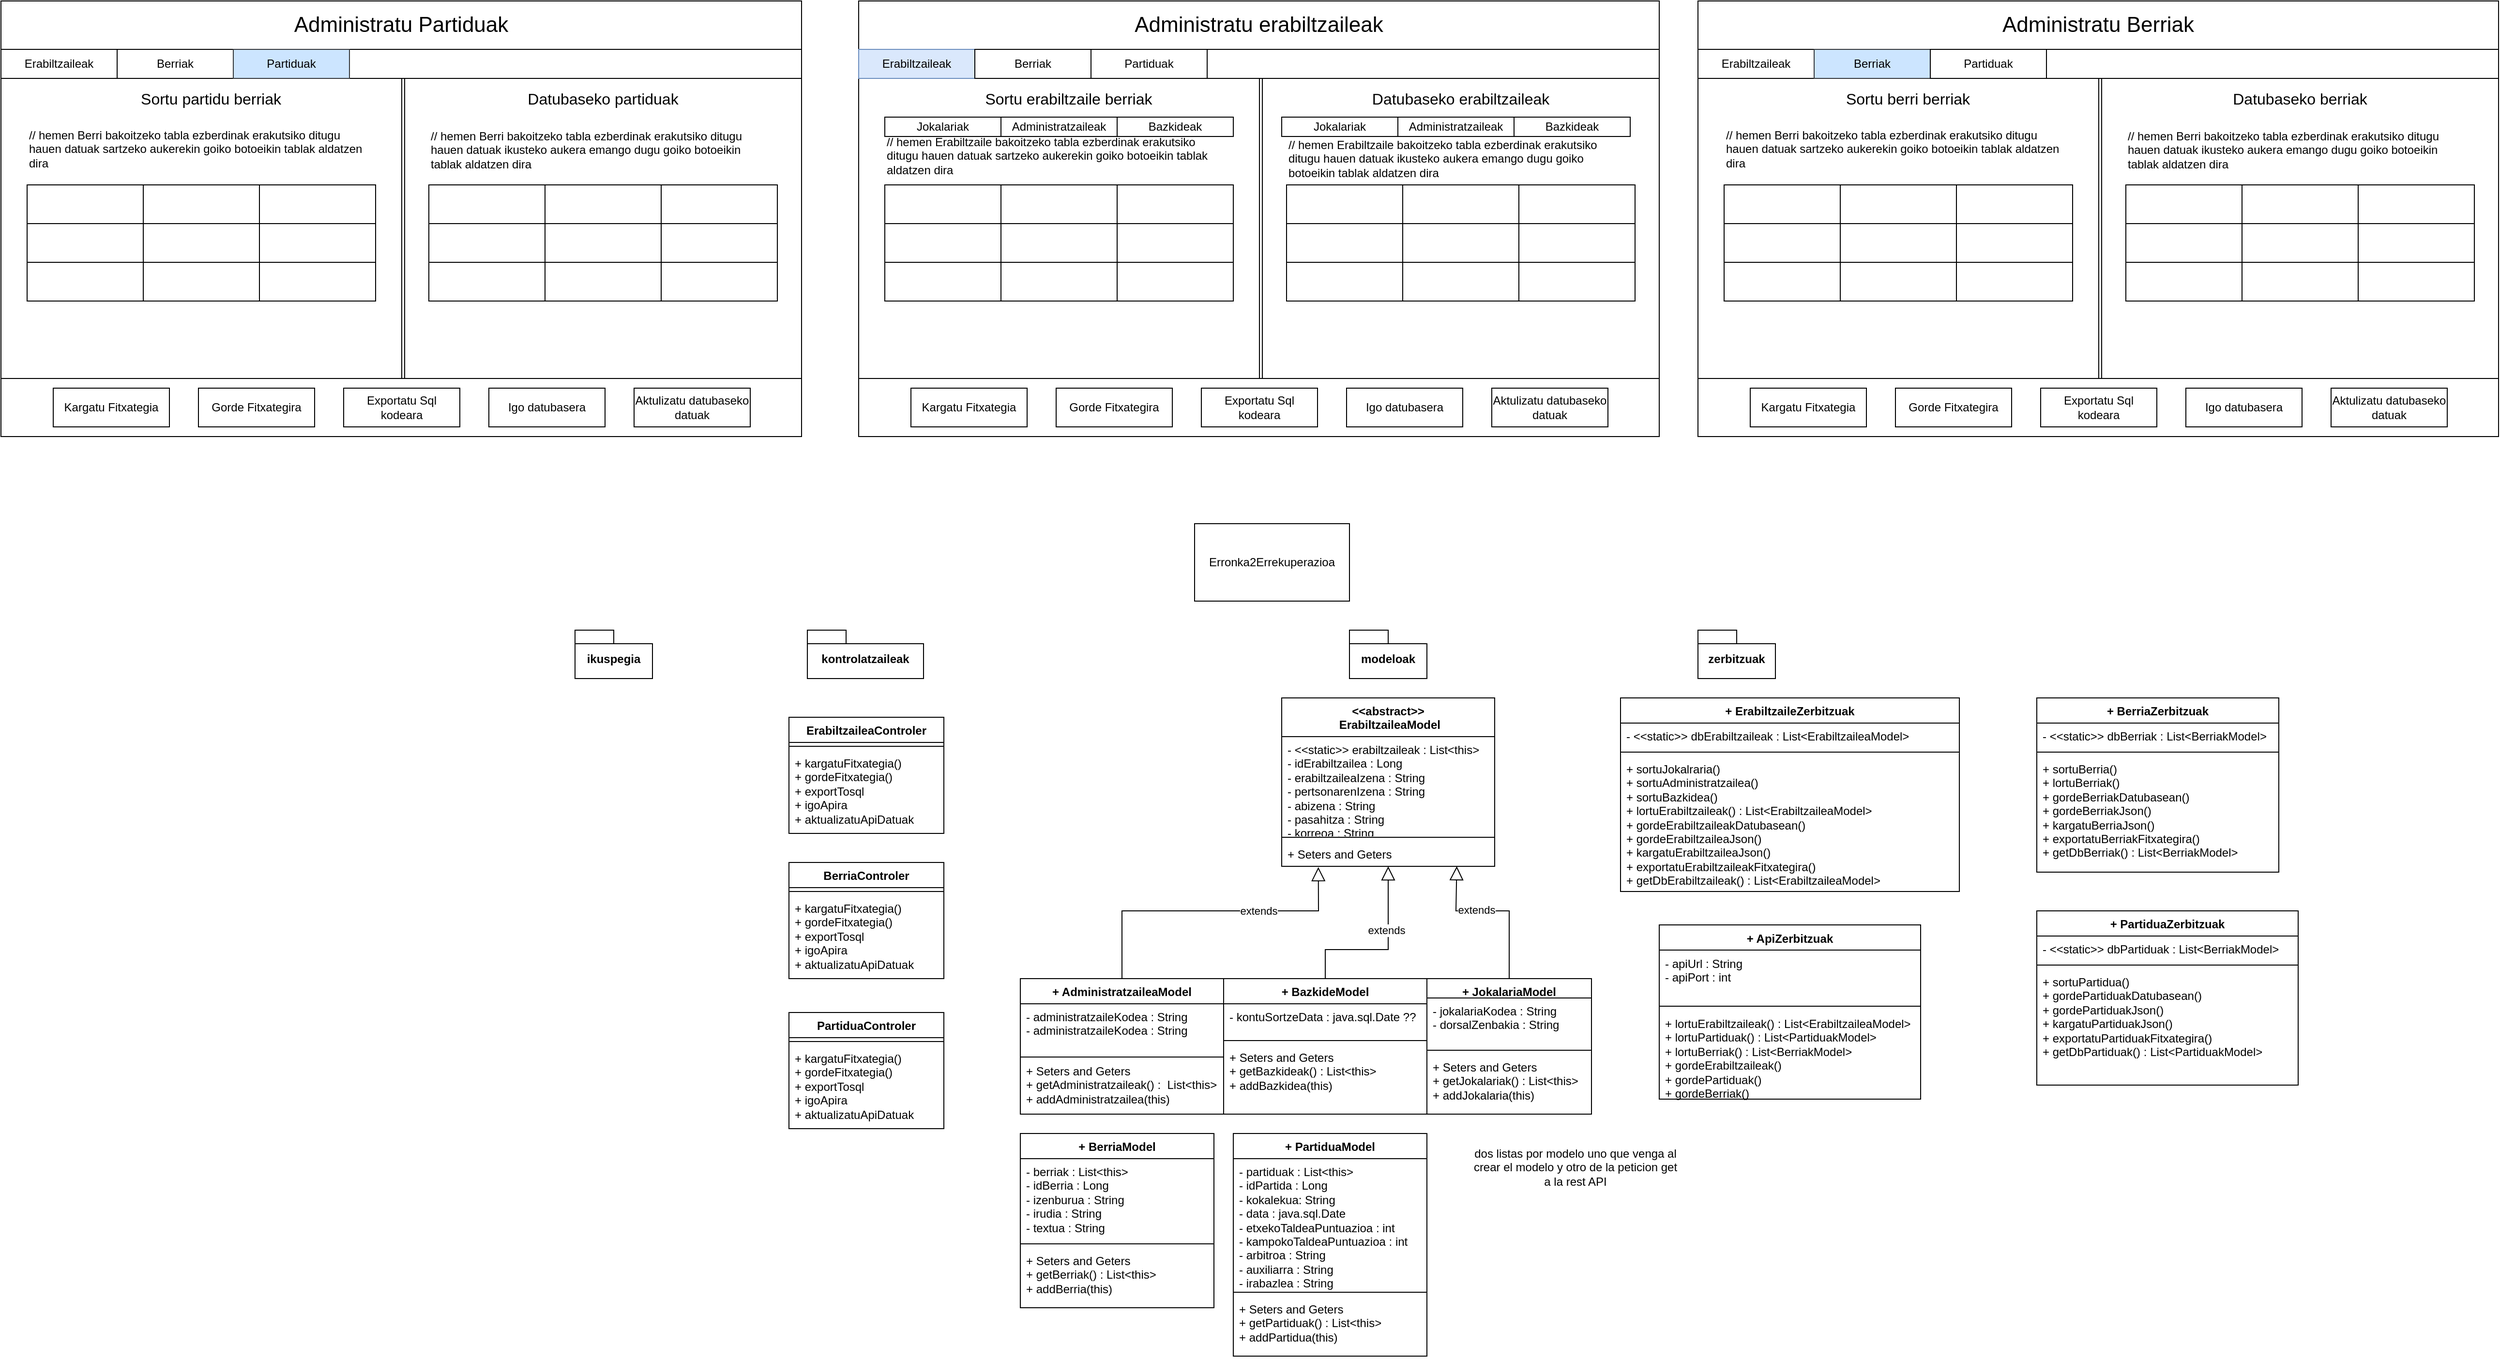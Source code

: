 <mxfile version="24.1.0" type="github">
  <diagram name="Página-1" id="b0td1KGCIOVVUUMVwXor">
    <mxGraphModel dx="2076" dy="1388" grid="1" gridSize="10" guides="1" tooltips="1" connect="1" arrows="1" fold="1" page="1" pageScale="1" pageWidth="827" pageHeight="1169" background="#FFFFFF" math="0" shadow="0">
      <root>
        <mxCell id="0" />
        <mxCell id="1" parent="0" />
        <mxCell id="ao7O_Tj5wUaxiQU58cre-1" value="Erronka2Errekuperazioa" style="rounded=0;whiteSpace=wrap;html=1;" parent="1" vertex="1">
          <mxGeometry x="360" y="80" width="160" height="80" as="geometry" />
        </mxCell>
        <mxCell id="ao7O_Tj5wUaxiQU58cre-2" value="ikuspegia" style="shape=folder;fontStyle=1;spacingTop=10;tabWidth=40;tabHeight=14;tabPosition=left;html=1;whiteSpace=wrap;" parent="1" vertex="1">
          <mxGeometry x="-280" y="190" width="80" height="50" as="geometry" />
        </mxCell>
        <mxCell id="ao7O_Tj5wUaxiQU58cre-3" value="kontrolatzaileak" style="shape=folder;fontStyle=1;spacingTop=10;tabWidth=40;tabHeight=14;tabPosition=left;html=1;whiteSpace=wrap;" parent="1" vertex="1">
          <mxGeometry x="-40" y="190" width="120" height="50" as="geometry" />
        </mxCell>
        <mxCell id="ao7O_Tj5wUaxiQU58cre-4" value="modeloak" style="shape=folder;fontStyle=1;spacingTop=10;tabWidth=40;tabHeight=14;tabPosition=left;html=1;whiteSpace=wrap;" parent="1" vertex="1">
          <mxGeometry x="520" y="190" width="80" height="50" as="geometry" />
        </mxCell>
        <mxCell id="ao7O_Tj5wUaxiQU58cre-5" value="zerbitzuak" style="shape=folder;fontStyle=1;spacingTop=10;tabWidth=40;tabHeight=14;tabPosition=left;html=1;whiteSpace=wrap;" parent="1" vertex="1">
          <mxGeometry x="880" y="190" width="80" height="50" as="geometry" />
        </mxCell>
        <mxCell id="ao7O_Tj5wUaxiQU58cre-6" value="&lt;div&gt;&amp;lt;&amp;lt;abstract&amp;gt;&amp;gt;&lt;/div&gt;&amp;nbsp;ErabiltzaileaModel" style="swimlane;fontStyle=1;align=center;verticalAlign=top;childLayout=stackLayout;horizontal=1;startSize=40;horizontalStack=0;resizeParent=1;resizeParentMax=0;resizeLast=0;collapsible=1;marginBottom=0;whiteSpace=wrap;html=1;" parent="1" vertex="1">
          <mxGeometry x="450" y="260" width="220" height="174" as="geometry" />
        </mxCell>
        <mxCell id="ao7O_Tj5wUaxiQU58cre-7" value="&lt;div&gt;- &amp;lt;&amp;lt;static&amp;gt;&amp;gt; erabiltzaileak : List&amp;lt;this&amp;gt;&lt;/div&gt;- idErabiltzailea : Long&lt;div&gt;- erabiltzaileaIzena : String&lt;/div&gt;&lt;div&gt;- pertsonarenIzena : String&lt;/div&gt;&lt;div&gt;- abizena : String&lt;/div&gt;&lt;div&gt;- pasahitza : String&lt;/div&gt;&lt;div&gt;- korreoa : String&lt;/div&gt;" style="text;strokeColor=none;fillColor=none;align=left;verticalAlign=top;spacingLeft=4;spacingRight=4;overflow=hidden;rotatable=0;points=[[0,0.5],[1,0.5]];portConstraint=eastwest;whiteSpace=wrap;html=1;" parent="ao7O_Tj5wUaxiQU58cre-6" vertex="1">
          <mxGeometry y="40" width="220" height="100" as="geometry" />
        </mxCell>
        <mxCell id="ao7O_Tj5wUaxiQU58cre-8" value="" style="line;strokeWidth=1;fillColor=none;align=left;verticalAlign=middle;spacingTop=-1;spacingLeft=3;spacingRight=3;rotatable=0;labelPosition=right;points=[];portConstraint=eastwest;strokeColor=inherit;" parent="ao7O_Tj5wUaxiQU58cre-6" vertex="1">
          <mxGeometry y="140" width="220" height="8" as="geometry" />
        </mxCell>
        <mxCell id="ao7O_Tj5wUaxiQU58cre-9" value="+ Seters and Geters" style="text;strokeColor=none;fillColor=none;align=left;verticalAlign=top;spacingLeft=4;spacingRight=4;overflow=hidden;rotatable=0;points=[[0,0.5],[1,0.5]];portConstraint=eastwest;whiteSpace=wrap;html=1;" parent="ao7O_Tj5wUaxiQU58cre-6" vertex="1">
          <mxGeometry y="148" width="220" height="26" as="geometry" />
        </mxCell>
        <mxCell id="ao7O_Tj5wUaxiQU58cre-10" value="+ JokalariaModel" style="swimlane;fontStyle=1;align=center;verticalAlign=top;childLayout=stackLayout;horizontal=1;startSize=20;horizontalStack=0;resizeParent=1;resizeParentMax=0;resizeLast=0;collapsible=1;marginBottom=0;whiteSpace=wrap;html=1;" parent="1" vertex="1">
          <mxGeometry x="600" y="550" width="170" height="140" as="geometry" />
        </mxCell>
        <mxCell id="LetN_RV759guSiDP1PKQ-1" value="&lt;div&gt;&lt;span style=&quot;background-color: initial;&quot;&gt;- jokalariaKodea : String&lt;/span&gt;&lt;br&gt;&lt;/div&gt;&lt;div&gt;- dorsalZenbakia : String&lt;/div&gt;" style="text;strokeColor=none;fillColor=none;align=left;verticalAlign=top;spacingLeft=4;spacingRight=4;overflow=hidden;rotatable=0;points=[[0,0.5],[1,0.5]];portConstraint=eastwest;whiteSpace=wrap;html=1;" parent="ao7O_Tj5wUaxiQU58cre-10" vertex="1">
          <mxGeometry y="20" width="170" height="50" as="geometry" />
        </mxCell>
        <mxCell id="ao7O_Tj5wUaxiQU58cre-12" value="" style="line;strokeWidth=1;fillColor=none;align=left;verticalAlign=middle;spacingTop=-1;spacingLeft=3;spacingRight=3;rotatable=0;labelPosition=right;points=[];portConstraint=eastwest;strokeColor=inherit;" parent="ao7O_Tj5wUaxiQU58cre-10" vertex="1">
          <mxGeometry y="70" width="170" height="8" as="geometry" />
        </mxCell>
        <mxCell id="ao7O_Tj5wUaxiQU58cre-13" value="+ Seters and Geters&lt;div&gt;+ getJokalariak() : List&amp;lt;this&amp;gt;&lt;/div&gt;&lt;div&gt;+ addJokalaria(this)&lt;/div&gt;" style="text;strokeColor=none;fillColor=none;align=left;verticalAlign=top;spacingLeft=4;spacingRight=4;overflow=hidden;rotatable=0;points=[[0,0.5],[1,0.5]];portConstraint=eastwest;whiteSpace=wrap;html=1;" parent="ao7O_Tj5wUaxiQU58cre-10" vertex="1">
          <mxGeometry y="78" width="170" height="62" as="geometry" />
        </mxCell>
        <mxCell id="LetN_RV759guSiDP1PKQ-2" value="+ BazkideModel" style="swimlane;fontStyle=1;align=center;verticalAlign=top;childLayout=stackLayout;horizontal=1;startSize=26;horizontalStack=0;resizeParent=1;resizeParentMax=0;resizeLast=0;collapsible=1;marginBottom=0;whiteSpace=wrap;html=1;" parent="1" vertex="1">
          <mxGeometry x="390" y="550" width="210" height="140" as="geometry" />
        </mxCell>
        <mxCell id="LetN_RV759guSiDP1PKQ-3" value="&lt;div&gt;&lt;span style=&quot;background-color: initial;&quot;&gt;-&amp;nbsp;kontuSortzeData : java.sql.Date ??&lt;/span&gt;&lt;br&gt;&lt;/div&gt;" style="text;strokeColor=none;fillColor=none;align=left;verticalAlign=top;spacingLeft=4;spacingRight=4;overflow=hidden;rotatable=0;points=[[0,0.5],[1,0.5]];portConstraint=eastwest;whiteSpace=wrap;html=1;" parent="LetN_RV759guSiDP1PKQ-2" vertex="1">
          <mxGeometry y="26" width="210" height="34" as="geometry" />
        </mxCell>
        <mxCell id="LetN_RV759guSiDP1PKQ-4" value="" style="line;strokeWidth=1;fillColor=none;align=left;verticalAlign=middle;spacingTop=-1;spacingLeft=3;spacingRight=3;rotatable=0;labelPosition=right;points=[];portConstraint=eastwest;strokeColor=inherit;" parent="LetN_RV759guSiDP1PKQ-2" vertex="1">
          <mxGeometry y="60" width="210" height="8" as="geometry" />
        </mxCell>
        <mxCell id="LetN_RV759guSiDP1PKQ-5" value="+ Seters and Geters&lt;div&gt;+ getBazkideak() : List&amp;lt;this&amp;gt;&lt;/div&gt;&lt;div&gt;+ addBazkidea(this)&lt;/div&gt;" style="text;strokeColor=none;fillColor=none;align=left;verticalAlign=top;spacingLeft=4;spacingRight=4;overflow=hidden;rotatable=0;points=[[0,0.5],[1,0.5]];portConstraint=eastwest;whiteSpace=wrap;html=1;" parent="LetN_RV759guSiDP1PKQ-2" vertex="1">
          <mxGeometry y="68" width="210" height="72" as="geometry" />
        </mxCell>
        <mxCell id="LetN_RV759guSiDP1PKQ-7" value="+ AdministratzaileaModel" style="swimlane;fontStyle=1;align=center;verticalAlign=top;childLayout=stackLayout;horizontal=1;startSize=26;horizontalStack=0;resizeParent=1;resizeParentMax=0;resizeLast=0;collapsible=1;marginBottom=0;whiteSpace=wrap;html=1;" parent="1" vertex="1">
          <mxGeometry x="180" y="550" width="210" height="140" as="geometry" />
        </mxCell>
        <mxCell id="LetN_RV759guSiDP1PKQ-11" value="&lt;div&gt;&lt;span style=&quot;background-color: initial;&quot;&gt;-&amp;nbsp;administratzaileKodea : String&lt;/span&gt;&lt;br&gt;&lt;/div&gt;&lt;div&gt;-&amp;nbsp;administratzaileKodea : String&lt;br&gt;&lt;/div&gt;" style="text;strokeColor=none;fillColor=none;align=left;verticalAlign=top;spacingLeft=4;spacingRight=4;overflow=hidden;rotatable=0;points=[[0,0.5],[1,0.5]];portConstraint=eastwest;whiteSpace=wrap;html=1;" parent="LetN_RV759guSiDP1PKQ-7" vertex="1">
          <mxGeometry y="26" width="210" height="54" as="geometry" />
        </mxCell>
        <mxCell id="LetN_RV759guSiDP1PKQ-9" value="" style="line;strokeWidth=1;fillColor=none;align=left;verticalAlign=middle;spacingTop=-1;spacingLeft=3;spacingRight=3;rotatable=0;labelPosition=right;points=[];portConstraint=eastwest;strokeColor=inherit;" parent="LetN_RV759guSiDP1PKQ-7" vertex="1">
          <mxGeometry y="80" width="210" height="2" as="geometry" />
        </mxCell>
        <mxCell id="LetN_RV759guSiDP1PKQ-10" value="+ Seters and Geters&lt;div&gt;+ getAdministratzaileak() :&amp;nbsp; List&amp;lt;this&amp;gt;&lt;/div&gt;&lt;div&gt;+ addAdministratzailea(this)&lt;/div&gt;" style="text;strokeColor=none;fillColor=none;align=left;verticalAlign=top;spacingLeft=4;spacingRight=4;overflow=hidden;rotatable=0;points=[[0,0.5],[1,0.5]];portConstraint=eastwest;whiteSpace=wrap;html=1;" parent="LetN_RV759guSiDP1PKQ-7" vertex="1">
          <mxGeometry y="82" width="210" height="58" as="geometry" />
        </mxCell>
        <mxCell id="LetN_RV759guSiDP1PKQ-14" value="" style="endArrow=block;endFill=0;endSize=12;html=1;rounded=0;exitX=0.5;exitY=0;exitDx=0;exitDy=0;entryX=0.822;entryY=0.995;entryDx=0;entryDy=0;entryPerimeter=0;" parent="1" source="ao7O_Tj5wUaxiQU58cre-10" target="ao7O_Tj5wUaxiQU58cre-9" edge="1">
          <mxGeometry width="160" relative="1" as="geometry">
            <mxPoint x="460" y="470" as="sourcePoint" />
            <mxPoint x="620" y="470" as="targetPoint" />
            <Array as="points">
              <mxPoint x="685" y="480" />
              <mxPoint x="630" y="480" />
            </Array>
          </mxGeometry>
        </mxCell>
        <mxCell id="46B2_eWp2keLHhOhj212-5" value="extends" style="edgeLabel;html=1;align=center;verticalAlign=middle;resizable=0;points=[];" parent="LetN_RV759guSiDP1PKQ-14" vertex="1" connectable="0">
          <mxGeometry x="0.223" y="-1" relative="1" as="geometry">
            <mxPoint as="offset" />
          </mxGeometry>
        </mxCell>
        <mxCell id="LetN_RV759guSiDP1PKQ-15" value="" style="endArrow=block;endFill=0;endSize=12;html=1;rounded=0;exitX=0.5;exitY=0;exitDx=0;exitDy=0;" parent="1" source="LetN_RV759guSiDP1PKQ-2" target="ao7O_Tj5wUaxiQU58cre-9" edge="1">
          <mxGeometry width="160" relative="1" as="geometry">
            <mxPoint x="520" y="550" as="sourcePoint" />
            <mxPoint x="452" y="434" as="targetPoint" />
            <Array as="points">
              <mxPoint x="495" y="520" />
              <mxPoint x="560" y="520" />
            </Array>
          </mxGeometry>
        </mxCell>
        <mxCell id="46B2_eWp2keLHhOhj212-6" value="extends" style="edgeLabel;html=1;align=center;verticalAlign=middle;resizable=0;points=[];" parent="LetN_RV759guSiDP1PKQ-15" vertex="1" connectable="0">
          <mxGeometry x="0.277" y="2" relative="1" as="geometry">
            <mxPoint as="offset" />
          </mxGeometry>
        </mxCell>
        <mxCell id="LetN_RV759guSiDP1PKQ-16" value="" style="endArrow=block;endFill=0;endSize=12;html=1;rounded=0;exitX=0.5;exitY=0;exitDx=0;exitDy=0;entryX=0.172;entryY=1.031;entryDx=0;entryDy=0;entryPerimeter=0;" parent="1" source="LetN_RV759guSiDP1PKQ-7" target="ao7O_Tj5wUaxiQU58cre-9" edge="1">
          <mxGeometry width="160" relative="1" as="geometry">
            <mxPoint x="320" y="550" as="sourcePoint" />
            <mxPoint x="365" y="434" as="targetPoint" />
            <Array as="points">
              <mxPoint x="285" y="480" />
              <mxPoint x="488" y="480" />
            </Array>
          </mxGeometry>
        </mxCell>
        <mxCell id="46B2_eWp2keLHhOhj212-7" value="extends" style="edgeLabel;html=1;align=center;verticalAlign=middle;resizable=0;points=[];" parent="LetN_RV759guSiDP1PKQ-16" vertex="1" connectable="0">
          <mxGeometry x="0.323" relative="1" as="geometry">
            <mxPoint as="offset" />
          </mxGeometry>
        </mxCell>
        <mxCell id="LetN_RV759guSiDP1PKQ-21" value="+ BerriaModel" style="swimlane;fontStyle=1;align=center;verticalAlign=top;childLayout=stackLayout;horizontal=1;startSize=26;horizontalStack=0;resizeParent=1;resizeParentMax=0;resizeLast=0;collapsible=1;marginBottom=0;whiteSpace=wrap;html=1;" parent="1" vertex="1">
          <mxGeometry x="180" y="710" width="200" height="180" as="geometry" />
        </mxCell>
        <mxCell id="LetN_RV759guSiDP1PKQ-22" value="&lt;div&gt;- berriak : List&amp;lt;this&amp;gt;&lt;/div&gt;- idBerria : Long&lt;div&gt;- izenburua : String&lt;/div&gt;&lt;div&gt;- irudia : String&lt;/div&gt;&lt;div&gt;- textua : String&lt;/div&gt;" style="text;strokeColor=none;fillColor=none;align=left;verticalAlign=top;spacingLeft=4;spacingRight=4;overflow=hidden;rotatable=0;points=[[0,0.5],[1,0.5]];portConstraint=eastwest;whiteSpace=wrap;html=1;" parent="LetN_RV759guSiDP1PKQ-21" vertex="1">
          <mxGeometry y="26" width="200" height="84" as="geometry" />
        </mxCell>
        <mxCell id="LetN_RV759guSiDP1PKQ-23" value="" style="line;strokeWidth=1;fillColor=none;align=left;verticalAlign=middle;spacingTop=-1;spacingLeft=3;spacingRight=3;rotatable=0;labelPosition=right;points=[];portConstraint=eastwest;strokeColor=inherit;" parent="LetN_RV759guSiDP1PKQ-21" vertex="1">
          <mxGeometry y="110" width="200" height="8" as="geometry" />
        </mxCell>
        <mxCell id="LetN_RV759guSiDP1PKQ-24" value="+ Seters and Geters&lt;div&gt;+ getBerriak() : List&amp;lt;this&amp;gt;&lt;/div&gt;&lt;div&gt;+ addBerria(this)&amp;nbsp;&lt;/div&gt;" style="text;strokeColor=none;fillColor=none;align=left;verticalAlign=top;spacingLeft=4;spacingRight=4;overflow=hidden;rotatable=0;points=[[0,0.5],[1,0.5]];portConstraint=eastwest;whiteSpace=wrap;html=1;" parent="LetN_RV759guSiDP1PKQ-21" vertex="1">
          <mxGeometry y="118" width="200" height="62" as="geometry" />
        </mxCell>
        <mxCell id="LetN_RV759guSiDP1PKQ-25" value="+ PartiduaModel" style="swimlane;fontStyle=1;align=center;verticalAlign=top;childLayout=stackLayout;horizontal=1;startSize=26;horizontalStack=0;resizeParent=1;resizeParentMax=0;resizeLast=0;collapsible=1;marginBottom=0;whiteSpace=wrap;html=1;" parent="1" vertex="1">
          <mxGeometry x="400" y="710" width="200" height="230" as="geometry" />
        </mxCell>
        <mxCell id="LetN_RV759guSiDP1PKQ-26" value="&lt;div&gt;- partiduak : List&amp;lt;this&amp;gt;&lt;/div&gt;- idPartida : Long&lt;div&gt;- kokalekua: String&lt;/div&gt;&lt;div&gt;&lt;span style=&quot;background-color: initial;&quot;&gt;- data : java.sql.Date&lt;/span&gt;&lt;/div&gt;&lt;div&gt;&lt;span style=&quot;background-color: initial;&quot;&gt;-&amp;nbsp;&lt;/span&gt;&lt;span style=&quot;background-color: initial;&quot;&gt;etxekoTaldeaPuntuazioa : int&lt;/span&gt;&lt;br&gt;&lt;/div&gt;&lt;div&gt;&lt;span style=&quot;background-color: initial;&quot;&gt;-&amp;nbsp;&lt;/span&gt;&lt;span style=&quot;background-color: initial;&quot;&gt;kampokoTaldeaPuntuazioa : int&lt;/span&gt;&lt;/div&gt;&lt;div&gt;&lt;span style=&quot;background-color: initial;&quot;&gt;- arbitroa : String&lt;/span&gt;&lt;/div&gt;&lt;div&gt;&lt;span style=&quot;background-color: initial;&quot;&gt;- auxiliarra : String&lt;/span&gt;&lt;/div&gt;&lt;div&gt;&lt;span style=&quot;background-color: initial;&quot;&gt;- irabazlea : String&lt;/span&gt;&lt;/div&gt;&lt;div&gt;&lt;span style=&quot;background-color: initial;&quot;&gt;- aktaFintxategiaLink : String&lt;/span&gt;&lt;/div&gt;" style="text;strokeColor=none;fillColor=none;align=left;verticalAlign=top;spacingLeft=4;spacingRight=4;overflow=hidden;rotatable=0;points=[[0,0.5],[1,0.5]];portConstraint=eastwest;whiteSpace=wrap;html=1;" parent="LetN_RV759guSiDP1PKQ-25" vertex="1">
          <mxGeometry y="26" width="200" height="134" as="geometry" />
        </mxCell>
        <mxCell id="LetN_RV759guSiDP1PKQ-27" value="" style="line;strokeWidth=1;fillColor=none;align=left;verticalAlign=middle;spacingTop=-1;spacingLeft=3;spacingRight=3;rotatable=0;labelPosition=right;points=[];portConstraint=eastwest;strokeColor=inherit;" parent="LetN_RV759guSiDP1PKQ-25" vertex="1">
          <mxGeometry y="160" width="200" height="8" as="geometry" />
        </mxCell>
        <mxCell id="LetN_RV759guSiDP1PKQ-28" value="+ Seters and Geters&lt;div&gt;+ getPartiduak() : List&amp;lt;this&amp;gt;&lt;/div&gt;&lt;div&gt;+ addPartidua(this)&amp;nbsp;&lt;/div&gt;" style="text;strokeColor=none;fillColor=none;align=left;verticalAlign=top;spacingLeft=4;spacingRight=4;overflow=hidden;rotatable=0;points=[[0,0.5],[1,0.5]];portConstraint=eastwest;whiteSpace=wrap;html=1;" parent="LetN_RV759guSiDP1PKQ-25" vertex="1">
          <mxGeometry y="168" width="200" height="62" as="geometry" />
        </mxCell>
        <mxCell id="LetN_RV759guSiDP1PKQ-30" style="edgeStyle=orthogonalEdgeStyle;rounded=0;orthogonalLoop=1;jettySize=auto;html=1;entryX=1;entryY=1.1;entryDx=0;entryDy=0;entryPerimeter=0;" parent="1" edge="1">
          <mxGeometry relative="1" as="geometry">
            <mxPoint x="750" y="310" as="sourcePoint" />
            <mxPoint x="750" y="310" as="targetPoint" />
          </mxGeometry>
        </mxCell>
        <mxCell id="LetN_RV759guSiDP1PKQ-31" value="+ ErabiltzaileZerbitzuak" style="swimlane;fontStyle=1;align=center;verticalAlign=top;childLayout=stackLayout;horizontal=1;startSize=26;horizontalStack=0;resizeParent=1;resizeParentMax=0;resizeLast=0;collapsible=1;marginBottom=0;whiteSpace=wrap;html=1;" parent="1" vertex="1">
          <mxGeometry x="800" y="260" width="350" height="200" as="geometry" />
        </mxCell>
        <mxCell id="LetN_RV759guSiDP1PKQ-32" value="- &amp;lt;&amp;lt;static&amp;gt;&amp;gt;&amp;nbsp;dbErabiltzaileak : List&amp;lt;ErabiltzaileaModel&amp;gt;" style="text;strokeColor=none;fillColor=none;align=left;verticalAlign=top;spacingLeft=4;spacingRight=4;overflow=hidden;rotatable=0;points=[[0,0.5],[1,0.5]];portConstraint=eastwest;whiteSpace=wrap;html=1;" parent="LetN_RV759guSiDP1PKQ-31" vertex="1">
          <mxGeometry y="26" width="350" height="26" as="geometry" />
        </mxCell>
        <mxCell id="LetN_RV759guSiDP1PKQ-33" value="" style="line;strokeWidth=1;fillColor=none;align=left;verticalAlign=middle;spacingTop=-1;spacingLeft=3;spacingRight=3;rotatable=0;labelPosition=right;points=[];portConstraint=eastwest;strokeColor=inherit;" parent="LetN_RV759guSiDP1PKQ-31" vertex="1">
          <mxGeometry y="52" width="350" height="8" as="geometry" />
        </mxCell>
        <mxCell id="LetN_RV759guSiDP1PKQ-34" value="+ sortuJokalraria()&lt;div&gt;+ sortuAdministratzailea()&lt;/div&gt;&lt;div&gt;+ sortuBazkidea()&lt;/div&gt;&lt;div&gt;+ lortuErabiltzaileak() : List&amp;lt;ErabiltzaileaModel&amp;gt;&lt;/div&gt;&lt;div&gt;+ gordeErabiltzaileakDatubasean()&lt;/div&gt;&lt;div&gt;+ gordeErabiltzaileaJson()&lt;/div&gt;&lt;div&gt;+ kargatuErabiltzaileaJson()&lt;/div&gt;&lt;div&gt;+ exportatuErabiltzaileakFitxategira()&lt;/div&gt;&lt;div&gt;+ getDbErabiltzaileak() :&amp;nbsp;&lt;span style=&quot;background-color: initial;&quot;&gt;List&amp;lt;ErabiltzaileaModel&amp;gt;&lt;/span&gt;&lt;/div&gt;" style="text;strokeColor=none;fillColor=none;align=left;verticalAlign=top;spacingLeft=4;spacingRight=4;overflow=hidden;rotatable=0;points=[[0,0.5],[1,0.5]];portConstraint=eastwest;whiteSpace=wrap;html=1;" parent="LetN_RV759guSiDP1PKQ-31" vertex="1">
          <mxGeometry y="60" width="350" height="140" as="geometry" />
        </mxCell>
        <mxCell id="LetN_RV759guSiDP1PKQ-36" value="dos listas por modelo uno que venga al crear el modelo y otro de la peticion get a la rest API" style="text;html=1;align=center;verticalAlign=middle;whiteSpace=wrap;rounded=0;" parent="1" vertex="1">
          <mxGeometry x="647" y="700" width="213" height="90" as="geometry" />
        </mxCell>
        <mxCell id="46B2_eWp2keLHhOhj212-1" value="+ ApiZerbitzuak" style="swimlane;fontStyle=1;align=center;verticalAlign=top;childLayout=stackLayout;horizontal=1;startSize=26;horizontalStack=0;resizeParent=1;resizeParentMax=0;resizeLast=0;collapsible=1;marginBottom=0;whiteSpace=wrap;html=1;" parent="1" vertex="1">
          <mxGeometry x="840" y="494.5" width="270" height="180" as="geometry" />
        </mxCell>
        <mxCell id="46B2_eWp2keLHhOhj212-2" value="- apiUrl : String&lt;div&gt;- apiPort : int&lt;/div&gt;&lt;div&gt;&lt;br&gt;&lt;/div&gt;" style="text;strokeColor=none;fillColor=none;align=left;verticalAlign=top;spacingLeft=4;spacingRight=4;overflow=hidden;rotatable=0;points=[[0,0.5],[1,0.5]];portConstraint=eastwest;whiteSpace=wrap;html=1;" parent="46B2_eWp2keLHhOhj212-1" vertex="1">
          <mxGeometry y="26" width="270" height="54" as="geometry" />
        </mxCell>
        <mxCell id="46B2_eWp2keLHhOhj212-3" value="" style="line;strokeWidth=1;fillColor=none;align=left;verticalAlign=middle;spacingTop=-1;spacingLeft=3;spacingRight=3;rotatable=0;labelPosition=right;points=[];portConstraint=eastwest;strokeColor=inherit;" parent="46B2_eWp2keLHhOhj212-1" vertex="1">
          <mxGeometry y="80" width="270" height="8" as="geometry" />
        </mxCell>
        <mxCell id="46B2_eWp2keLHhOhj212-4" value="+ lortuErabiltzaileak() : List&amp;lt;ErabiltzaileaModel&amp;gt;&lt;div&gt;+ lortuPartiduak() : List&amp;lt;PartiduakModel&amp;gt;&lt;/div&gt;&lt;div&gt;+ lortuBerriak() : List&amp;lt;BerriakModel&amp;gt;&lt;/div&gt;&lt;div&gt;+ gordeErabiltzaileak()&lt;/div&gt;&lt;div&gt;+ gordePartiduak()&lt;/div&gt;&lt;div&gt;+ gordeBerriak()&lt;/div&gt;" style="text;strokeColor=none;fillColor=none;align=left;verticalAlign=top;spacingLeft=4;spacingRight=4;overflow=hidden;rotatable=0;points=[[0,0.5],[1,0.5]];portConstraint=eastwest;whiteSpace=wrap;html=1;" parent="46B2_eWp2keLHhOhj212-1" vertex="1">
          <mxGeometry y="88" width="270" height="92" as="geometry" />
        </mxCell>
        <mxCell id="S7-Wh2ERagbkm9E_UeQp-1" value="+ BerriaZerbitzuak" style="swimlane;fontStyle=1;align=center;verticalAlign=top;childLayout=stackLayout;horizontal=1;startSize=26;horizontalStack=0;resizeParent=1;resizeParentMax=0;resizeLast=0;collapsible=1;marginBottom=0;whiteSpace=wrap;html=1;" parent="1" vertex="1">
          <mxGeometry x="1230" y="260" width="250" height="180" as="geometry" />
        </mxCell>
        <mxCell id="S7-Wh2ERagbkm9E_UeQp-2" value="- &amp;lt;&amp;lt;static&amp;gt;&amp;gt; dbBerriak : List&amp;lt;BerriakModel&amp;gt;" style="text;strokeColor=none;fillColor=none;align=left;verticalAlign=top;spacingLeft=4;spacingRight=4;overflow=hidden;rotatable=0;points=[[0,0.5],[1,0.5]];portConstraint=eastwest;whiteSpace=wrap;html=1;" parent="S7-Wh2ERagbkm9E_UeQp-1" vertex="1">
          <mxGeometry y="26" width="250" height="26" as="geometry" />
        </mxCell>
        <mxCell id="S7-Wh2ERagbkm9E_UeQp-3" value="" style="line;strokeWidth=1;fillColor=none;align=left;verticalAlign=middle;spacingTop=-1;spacingLeft=3;spacingRight=3;rotatable=0;labelPosition=right;points=[];portConstraint=eastwest;strokeColor=inherit;" parent="S7-Wh2ERagbkm9E_UeQp-1" vertex="1">
          <mxGeometry y="52" width="250" height="8" as="geometry" />
        </mxCell>
        <mxCell id="S7-Wh2ERagbkm9E_UeQp-4" value="+ sortuBerria()&lt;div&gt;+ lortuBerriak()&lt;/div&gt;&lt;div&gt;+ gordeBerriakDatubasean()&lt;/div&gt;&lt;div&gt;+ gordeBerriakJson()&lt;/div&gt;&lt;div&gt;+ kargatuBerriaJson()&lt;/div&gt;&lt;div&gt;+ exportatuBerriakFitxategira()&lt;/div&gt;&lt;div&gt;+ getDbBerriak() :&amp;nbsp;&lt;span style=&quot;background-color: initial;&quot;&gt;List&amp;lt;BerriakModel&amp;gt;&lt;/span&gt;&lt;/div&gt;" style="text;strokeColor=none;fillColor=none;align=left;verticalAlign=top;spacingLeft=4;spacingRight=4;overflow=hidden;rotatable=0;points=[[0,0.5],[1,0.5]];portConstraint=eastwest;whiteSpace=wrap;html=1;" parent="S7-Wh2ERagbkm9E_UeQp-1" vertex="1">
          <mxGeometry y="60" width="250" height="120" as="geometry" />
        </mxCell>
        <mxCell id="cyw-tYrNpewF3PEwWVLx-1" value="+ PartiduaZerbitzuak" style="swimlane;fontStyle=1;align=center;verticalAlign=top;childLayout=stackLayout;horizontal=1;startSize=26;horizontalStack=0;resizeParent=1;resizeParentMax=0;resizeLast=0;collapsible=1;marginBottom=0;whiteSpace=wrap;html=1;" parent="1" vertex="1">
          <mxGeometry x="1230" y="480" width="270" height="180" as="geometry" />
        </mxCell>
        <mxCell id="cyw-tYrNpewF3PEwWVLx-2" value="- &amp;lt;&amp;lt;static&amp;gt;&amp;gt; dbPartiduak : List&amp;lt;BerriakModel&amp;gt;" style="text;strokeColor=none;fillColor=none;align=left;verticalAlign=top;spacingLeft=4;spacingRight=4;overflow=hidden;rotatable=0;points=[[0,0.5],[1,0.5]];portConstraint=eastwest;whiteSpace=wrap;html=1;" parent="cyw-tYrNpewF3PEwWVLx-1" vertex="1">
          <mxGeometry y="26" width="270" height="26" as="geometry" />
        </mxCell>
        <mxCell id="cyw-tYrNpewF3PEwWVLx-3" value="" style="line;strokeWidth=1;fillColor=none;align=left;verticalAlign=middle;spacingTop=-1;spacingLeft=3;spacingRight=3;rotatable=0;labelPosition=right;points=[];portConstraint=eastwest;strokeColor=inherit;" parent="cyw-tYrNpewF3PEwWVLx-1" vertex="1">
          <mxGeometry y="52" width="270" height="8" as="geometry" />
        </mxCell>
        <mxCell id="cyw-tYrNpewF3PEwWVLx-4" value="+ sortuPartidua()&lt;div&gt;&lt;span style=&quot;background-color: initial;&quot;&gt;+ gordePartiduakDatubasean()&lt;/span&gt;&lt;br&gt;&lt;/div&gt;&lt;div&gt;+ gordePartiduakJson()&lt;/div&gt;&lt;div&gt;+ kargatuPartiduakJson()&lt;/div&gt;&lt;div&gt;+ exportatuPartiduakFitxategira()&lt;/div&gt;&lt;div&gt;+ getDbPartiduak() :&amp;nbsp;&lt;span style=&quot;background-color: initial;&quot;&gt;List&amp;lt;PartiduakModel&amp;gt;&lt;/span&gt;&lt;/div&gt;" style="text;strokeColor=none;fillColor=none;align=left;verticalAlign=top;spacingLeft=4;spacingRight=4;overflow=hidden;rotatable=0;points=[[0,0.5],[1,0.5]];portConstraint=eastwest;whiteSpace=wrap;html=1;" parent="cyw-tYrNpewF3PEwWVLx-1" vertex="1">
          <mxGeometry y="60" width="270" height="120" as="geometry" />
        </mxCell>
        <mxCell id="fZJk2J1HszPDf72pOkag-2" value="" style="rounded=0;whiteSpace=wrap;html=1;" vertex="1" parent="1">
          <mxGeometry x="13" y="-460" width="827" height="450" as="geometry" />
        </mxCell>
        <mxCell id="fZJk2J1HszPDf72pOkag-3" value="" style="rounded=0;whiteSpace=wrap;html=1;" vertex="1" parent="1">
          <mxGeometry x="13" y="-410" width="827" height="30" as="geometry" />
        </mxCell>
        <mxCell id="fZJk2J1HszPDf72pOkag-4" value="&lt;font style=&quot;font-size: 22px;&quot;&gt;Administratu erabiltzaileak&lt;/font&gt;" style="rounded=0;whiteSpace=wrap;html=1;" vertex="1" parent="1">
          <mxGeometry x="13" y="-460" width="827" height="50" as="geometry" />
        </mxCell>
        <mxCell id="fZJk2J1HszPDf72pOkag-7" value="" style="rounded=0;whiteSpace=wrap;html=1;" vertex="1" parent="1">
          <mxGeometry x="427" y="-380" width="3" height="310" as="geometry" />
        </mxCell>
        <mxCell id="fZJk2J1HszPDf72pOkag-20" value="" style="rounded=0;whiteSpace=wrap;html=1;" vertex="1" parent="1">
          <mxGeometry x="13" y="-70" width="827" height="60" as="geometry" />
        </mxCell>
        <mxCell id="fZJk2J1HszPDf72pOkag-25" value="Jokalariak" style="rounded=0;whiteSpace=wrap;html=1;" vertex="1" parent="1">
          <mxGeometry x="40" y="-340" width="120" height="20" as="geometry" />
        </mxCell>
        <mxCell id="fZJk2J1HszPDf72pOkag-26" value="Administratzaileak" style="rounded=0;whiteSpace=wrap;html=1;" vertex="1" parent="1">
          <mxGeometry x="160" y="-340" width="120" height="20" as="geometry" />
        </mxCell>
        <mxCell id="fZJk2J1HszPDf72pOkag-27" value="Bazkideak" style="rounded=0;whiteSpace=wrap;html=1;" vertex="1" parent="1">
          <mxGeometry x="280" y="-340" width="120" height="20" as="geometry" />
        </mxCell>
        <mxCell id="fZJk2J1HszPDf72pOkag-28" value="Jokalariak" style="rounded=0;whiteSpace=wrap;html=1;" vertex="1" parent="1">
          <mxGeometry x="450" y="-340" width="120" height="20" as="geometry" />
        </mxCell>
        <mxCell id="fZJk2J1HszPDf72pOkag-29" value="Administratzaileak" style="rounded=0;whiteSpace=wrap;html=1;" vertex="1" parent="1">
          <mxGeometry x="570" y="-340" width="120" height="20" as="geometry" />
        </mxCell>
        <mxCell id="fZJk2J1HszPDf72pOkag-30" value="Bazkideak" style="rounded=0;whiteSpace=wrap;html=1;" vertex="1" parent="1">
          <mxGeometry x="690" y="-340" width="120" height="20" as="geometry" />
        </mxCell>
        <mxCell id="fZJk2J1HszPDf72pOkag-31" value="Kargatu Fitxategia" style="rounded=0;whiteSpace=wrap;html=1;" vertex="1" parent="1">
          <mxGeometry x="67" y="-60" width="120" height="40" as="geometry" />
        </mxCell>
        <mxCell id="fZJk2J1HszPDf72pOkag-32" value="Gorde Fitxategira" style="rounded=0;whiteSpace=wrap;html=1;" vertex="1" parent="1">
          <mxGeometry x="217" y="-60" width="120" height="40" as="geometry" />
        </mxCell>
        <mxCell id="fZJk2J1HszPDf72pOkag-33" value="Exportatu Sql kodeara" style="rounded=0;whiteSpace=wrap;html=1;" vertex="1" parent="1">
          <mxGeometry x="367" y="-60" width="120" height="40" as="geometry" />
        </mxCell>
        <mxCell id="fZJk2J1HszPDf72pOkag-34" value="Igo datubasera" style="rounded=0;whiteSpace=wrap;html=1;" vertex="1" parent="1">
          <mxGeometry x="517" y="-60" width="120" height="40" as="geometry" />
        </mxCell>
        <mxCell id="fZJk2J1HszPDf72pOkag-35" value="Aktulizatu datubaseko datuak" style="rounded=0;whiteSpace=wrap;html=1;" vertex="1" parent="1">
          <mxGeometry x="667" y="-60" width="120" height="40" as="geometry" />
        </mxCell>
        <mxCell id="fZJk2J1HszPDf72pOkag-36" value="&lt;font style=&quot;font-size: 16px;&quot;&gt;Sortu erabiltzaile berriak&lt;/font&gt;" style="text;html=1;align=center;verticalAlign=middle;whiteSpace=wrap;rounded=0;" vertex="1" parent="1">
          <mxGeometry x="140" y="-374" width="180" height="30" as="geometry" />
        </mxCell>
        <mxCell id="fZJk2J1HszPDf72pOkag-37" value="&lt;font style=&quot;font-size: 16px;&quot;&gt;Datubaseko erabiltzaileak&lt;/font&gt;" style="text;html=1;align=center;verticalAlign=middle;whiteSpace=wrap;rounded=0;" vertex="1" parent="1">
          <mxGeometry x="540" y="-374" width="190" height="30" as="geometry" />
        </mxCell>
        <mxCell id="fZJk2J1HszPDf72pOkag-38" value="" style="shape=table;startSize=0;container=1;collapsible=0;childLayout=tableLayout;fontSize=16;" vertex="1" parent="1">
          <mxGeometry x="40" y="-270" width="360" height="120" as="geometry" />
        </mxCell>
        <mxCell id="fZJk2J1HszPDf72pOkag-39" value="" style="shape=tableRow;horizontal=0;startSize=0;swimlaneHead=0;swimlaneBody=0;strokeColor=inherit;top=0;left=0;bottom=0;right=0;collapsible=0;dropTarget=0;fillColor=none;points=[[0,0.5],[1,0.5]];portConstraint=eastwest;fontSize=16;" vertex="1" parent="fZJk2J1HszPDf72pOkag-38">
          <mxGeometry width="360" height="40" as="geometry" />
        </mxCell>
        <mxCell id="fZJk2J1HszPDf72pOkag-40" value="" style="shape=partialRectangle;html=1;whiteSpace=wrap;connectable=0;strokeColor=inherit;overflow=hidden;fillColor=none;top=0;left=0;bottom=0;right=0;pointerEvents=1;fontSize=16;" vertex="1" parent="fZJk2J1HszPDf72pOkag-39">
          <mxGeometry width="120" height="40" as="geometry">
            <mxRectangle width="120" height="40" as="alternateBounds" />
          </mxGeometry>
        </mxCell>
        <mxCell id="fZJk2J1HszPDf72pOkag-41" value="" style="shape=partialRectangle;html=1;whiteSpace=wrap;connectable=0;strokeColor=inherit;overflow=hidden;fillColor=none;top=0;left=0;bottom=0;right=0;pointerEvents=1;fontSize=16;" vertex="1" parent="fZJk2J1HszPDf72pOkag-39">
          <mxGeometry x="120" width="120" height="40" as="geometry">
            <mxRectangle width="120" height="40" as="alternateBounds" />
          </mxGeometry>
        </mxCell>
        <mxCell id="fZJk2J1HszPDf72pOkag-42" value="" style="shape=partialRectangle;html=1;whiteSpace=wrap;connectable=0;strokeColor=inherit;overflow=hidden;fillColor=none;top=0;left=0;bottom=0;right=0;pointerEvents=1;fontSize=16;" vertex="1" parent="fZJk2J1HszPDf72pOkag-39">
          <mxGeometry x="240" width="120" height="40" as="geometry">
            <mxRectangle width="120" height="40" as="alternateBounds" />
          </mxGeometry>
        </mxCell>
        <mxCell id="fZJk2J1HszPDf72pOkag-43" value="" style="shape=tableRow;horizontal=0;startSize=0;swimlaneHead=0;swimlaneBody=0;strokeColor=inherit;top=0;left=0;bottom=0;right=0;collapsible=0;dropTarget=0;fillColor=none;points=[[0,0.5],[1,0.5]];portConstraint=eastwest;fontSize=16;" vertex="1" parent="fZJk2J1HszPDf72pOkag-38">
          <mxGeometry y="40" width="360" height="40" as="geometry" />
        </mxCell>
        <mxCell id="fZJk2J1HszPDf72pOkag-44" value="" style="shape=partialRectangle;html=1;whiteSpace=wrap;connectable=0;strokeColor=inherit;overflow=hidden;fillColor=none;top=0;left=0;bottom=0;right=0;pointerEvents=1;fontSize=16;" vertex="1" parent="fZJk2J1HszPDf72pOkag-43">
          <mxGeometry width="120" height="40" as="geometry">
            <mxRectangle width="120" height="40" as="alternateBounds" />
          </mxGeometry>
        </mxCell>
        <mxCell id="fZJk2J1HszPDf72pOkag-45" value="" style="shape=partialRectangle;html=1;whiteSpace=wrap;connectable=0;strokeColor=inherit;overflow=hidden;fillColor=none;top=0;left=0;bottom=0;right=0;pointerEvents=1;fontSize=16;" vertex="1" parent="fZJk2J1HszPDf72pOkag-43">
          <mxGeometry x="120" width="120" height="40" as="geometry">
            <mxRectangle width="120" height="40" as="alternateBounds" />
          </mxGeometry>
        </mxCell>
        <mxCell id="fZJk2J1HszPDf72pOkag-46" value="" style="shape=partialRectangle;html=1;whiteSpace=wrap;connectable=0;strokeColor=inherit;overflow=hidden;fillColor=none;top=0;left=0;bottom=0;right=0;pointerEvents=1;fontSize=16;" vertex="1" parent="fZJk2J1HszPDf72pOkag-43">
          <mxGeometry x="240" width="120" height="40" as="geometry">
            <mxRectangle width="120" height="40" as="alternateBounds" />
          </mxGeometry>
        </mxCell>
        <mxCell id="fZJk2J1HszPDf72pOkag-47" value="" style="shape=tableRow;horizontal=0;startSize=0;swimlaneHead=0;swimlaneBody=0;strokeColor=inherit;top=0;left=0;bottom=0;right=0;collapsible=0;dropTarget=0;fillColor=none;points=[[0,0.5],[1,0.5]];portConstraint=eastwest;fontSize=16;" vertex="1" parent="fZJk2J1HszPDf72pOkag-38">
          <mxGeometry y="80" width="360" height="40" as="geometry" />
        </mxCell>
        <mxCell id="fZJk2J1HszPDf72pOkag-48" value="" style="shape=partialRectangle;html=1;whiteSpace=wrap;connectable=0;strokeColor=inherit;overflow=hidden;fillColor=none;top=0;left=0;bottom=0;right=0;pointerEvents=1;fontSize=16;" vertex="1" parent="fZJk2J1HszPDf72pOkag-47">
          <mxGeometry width="120" height="40" as="geometry">
            <mxRectangle width="120" height="40" as="alternateBounds" />
          </mxGeometry>
        </mxCell>
        <mxCell id="fZJk2J1HszPDf72pOkag-49" value="" style="shape=partialRectangle;html=1;whiteSpace=wrap;connectable=0;strokeColor=inherit;overflow=hidden;fillColor=none;top=0;left=0;bottom=0;right=0;pointerEvents=1;fontSize=16;" vertex="1" parent="fZJk2J1HszPDf72pOkag-47">
          <mxGeometry x="120" width="120" height="40" as="geometry">
            <mxRectangle width="120" height="40" as="alternateBounds" />
          </mxGeometry>
        </mxCell>
        <mxCell id="fZJk2J1HszPDf72pOkag-50" value="" style="shape=partialRectangle;html=1;whiteSpace=wrap;connectable=0;strokeColor=inherit;overflow=hidden;fillColor=none;top=0;left=0;bottom=0;right=0;pointerEvents=1;fontSize=16;" vertex="1" parent="fZJk2J1HszPDf72pOkag-47">
          <mxGeometry x="240" width="120" height="40" as="geometry">
            <mxRectangle width="120" height="40" as="alternateBounds" />
          </mxGeometry>
        </mxCell>
        <mxCell id="fZJk2J1HszPDf72pOkag-51" value="// hemen Erabiltzaile bakoitzeko tabla ezberdinak erakutsiko ditugu hauen datuak sartzeko aukerekin goiko botoeikin tablak aldatzen dira" style="text;html=1;align=left;verticalAlign=middle;whiteSpace=wrap;rounded=0;" vertex="1" parent="1">
          <mxGeometry x="40" y="-315" width="350" height="30" as="geometry" />
        </mxCell>
        <mxCell id="fZJk2J1HszPDf72pOkag-52" value="" style="shape=table;startSize=0;container=1;collapsible=0;childLayout=tableLayout;fontSize=16;" vertex="1" parent="1">
          <mxGeometry x="455" y="-270" width="360" height="120" as="geometry" />
        </mxCell>
        <mxCell id="fZJk2J1HszPDf72pOkag-53" value="" style="shape=tableRow;horizontal=0;startSize=0;swimlaneHead=0;swimlaneBody=0;strokeColor=inherit;top=0;left=0;bottom=0;right=0;collapsible=0;dropTarget=0;fillColor=none;points=[[0,0.5],[1,0.5]];portConstraint=eastwest;fontSize=16;" vertex="1" parent="fZJk2J1HszPDf72pOkag-52">
          <mxGeometry width="360" height="40" as="geometry" />
        </mxCell>
        <mxCell id="fZJk2J1HszPDf72pOkag-54" value="" style="shape=partialRectangle;html=1;whiteSpace=wrap;connectable=0;strokeColor=inherit;overflow=hidden;fillColor=none;top=0;left=0;bottom=0;right=0;pointerEvents=1;fontSize=16;" vertex="1" parent="fZJk2J1HszPDf72pOkag-53">
          <mxGeometry width="120" height="40" as="geometry">
            <mxRectangle width="120" height="40" as="alternateBounds" />
          </mxGeometry>
        </mxCell>
        <mxCell id="fZJk2J1HszPDf72pOkag-55" value="" style="shape=partialRectangle;html=1;whiteSpace=wrap;connectable=0;strokeColor=inherit;overflow=hidden;fillColor=none;top=0;left=0;bottom=0;right=0;pointerEvents=1;fontSize=16;" vertex="1" parent="fZJk2J1HszPDf72pOkag-53">
          <mxGeometry x="120" width="120" height="40" as="geometry">
            <mxRectangle width="120" height="40" as="alternateBounds" />
          </mxGeometry>
        </mxCell>
        <mxCell id="fZJk2J1HszPDf72pOkag-56" value="" style="shape=partialRectangle;html=1;whiteSpace=wrap;connectable=0;strokeColor=inherit;overflow=hidden;fillColor=none;top=0;left=0;bottom=0;right=0;pointerEvents=1;fontSize=16;" vertex="1" parent="fZJk2J1HszPDf72pOkag-53">
          <mxGeometry x="240" width="120" height="40" as="geometry">
            <mxRectangle width="120" height="40" as="alternateBounds" />
          </mxGeometry>
        </mxCell>
        <mxCell id="fZJk2J1HszPDf72pOkag-57" value="" style="shape=tableRow;horizontal=0;startSize=0;swimlaneHead=0;swimlaneBody=0;strokeColor=inherit;top=0;left=0;bottom=0;right=0;collapsible=0;dropTarget=0;fillColor=none;points=[[0,0.5],[1,0.5]];portConstraint=eastwest;fontSize=16;" vertex="1" parent="fZJk2J1HszPDf72pOkag-52">
          <mxGeometry y="40" width="360" height="40" as="geometry" />
        </mxCell>
        <mxCell id="fZJk2J1HszPDf72pOkag-58" value="" style="shape=partialRectangle;html=1;whiteSpace=wrap;connectable=0;strokeColor=inherit;overflow=hidden;fillColor=none;top=0;left=0;bottom=0;right=0;pointerEvents=1;fontSize=16;" vertex="1" parent="fZJk2J1HszPDf72pOkag-57">
          <mxGeometry width="120" height="40" as="geometry">
            <mxRectangle width="120" height="40" as="alternateBounds" />
          </mxGeometry>
        </mxCell>
        <mxCell id="fZJk2J1HszPDf72pOkag-59" value="" style="shape=partialRectangle;html=1;whiteSpace=wrap;connectable=0;strokeColor=inherit;overflow=hidden;fillColor=none;top=0;left=0;bottom=0;right=0;pointerEvents=1;fontSize=16;" vertex="1" parent="fZJk2J1HszPDf72pOkag-57">
          <mxGeometry x="120" width="120" height="40" as="geometry">
            <mxRectangle width="120" height="40" as="alternateBounds" />
          </mxGeometry>
        </mxCell>
        <mxCell id="fZJk2J1HszPDf72pOkag-60" value="" style="shape=partialRectangle;html=1;whiteSpace=wrap;connectable=0;strokeColor=inherit;overflow=hidden;fillColor=none;top=0;left=0;bottom=0;right=0;pointerEvents=1;fontSize=16;" vertex="1" parent="fZJk2J1HszPDf72pOkag-57">
          <mxGeometry x="240" width="120" height="40" as="geometry">
            <mxRectangle width="120" height="40" as="alternateBounds" />
          </mxGeometry>
        </mxCell>
        <mxCell id="fZJk2J1HszPDf72pOkag-61" value="" style="shape=tableRow;horizontal=0;startSize=0;swimlaneHead=0;swimlaneBody=0;strokeColor=inherit;top=0;left=0;bottom=0;right=0;collapsible=0;dropTarget=0;fillColor=none;points=[[0,0.5],[1,0.5]];portConstraint=eastwest;fontSize=16;" vertex="1" parent="fZJk2J1HszPDf72pOkag-52">
          <mxGeometry y="80" width="360" height="40" as="geometry" />
        </mxCell>
        <mxCell id="fZJk2J1HszPDf72pOkag-62" value="" style="shape=partialRectangle;html=1;whiteSpace=wrap;connectable=0;strokeColor=inherit;overflow=hidden;fillColor=none;top=0;left=0;bottom=0;right=0;pointerEvents=1;fontSize=16;" vertex="1" parent="fZJk2J1HszPDf72pOkag-61">
          <mxGeometry width="120" height="40" as="geometry">
            <mxRectangle width="120" height="40" as="alternateBounds" />
          </mxGeometry>
        </mxCell>
        <mxCell id="fZJk2J1HszPDf72pOkag-63" value="" style="shape=partialRectangle;html=1;whiteSpace=wrap;connectable=0;strokeColor=inherit;overflow=hidden;fillColor=none;top=0;left=0;bottom=0;right=0;pointerEvents=1;fontSize=16;" vertex="1" parent="fZJk2J1HszPDf72pOkag-61">
          <mxGeometry x="120" width="120" height="40" as="geometry">
            <mxRectangle width="120" height="40" as="alternateBounds" />
          </mxGeometry>
        </mxCell>
        <mxCell id="fZJk2J1HszPDf72pOkag-64" value="" style="shape=partialRectangle;html=1;whiteSpace=wrap;connectable=0;strokeColor=inherit;overflow=hidden;fillColor=none;top=0;left=0;bottom=0;right=0;pointerEvents=1;fontSize=16;" vertex="1" parent="fZJk2J1HszPDf72pOkag-61">
          <mxGeometry x="240" width="120" height="40" as="geometry">
            <mxRectangle width="120" height="40" as="alternateBounds" />
          </mxGeometry>
        </mxCell>
        <mxCell id="fZJk2J1HszPDf72pOkag-65" value="// hemen Erabiltzaile bakoitzeko tabla ezberdinak erakutsiko ditugu hauen datuak ikusteko aukera emango dugu goiko botoeikin tablak aldatzen dira" style="text;html=1;align=left;verticalAlign=middle;whiteSpace=wrap;rounded=0;" vertex="1" parent="1">
          <mxGeometry x="455" y="-312.5" width="350" height="30" as="geometry" />
        </mxCell>
        <mxCell id="fZJk2J1HszPDf72pOkag-67" value="Erabiltzaileak" style="rounded=0;whiteSpace=wrap;html=1;fillColor=#dae8fc;strokeColor=#6c8ebf;" vertex="1" parent="1">
          <mxGeometry x="13" y="-410" width="120" height="30" as="geometry" />
        </mxCell>
        <mxCell id="fZJk2J1HszPDf72pOkag-68" value="Berriak" style="rounded=0;whiteSpace=wrap;html=1;" vertex="1" parent="1">
          <mxGeometry x="133" y="-410" width="120" height="30" as="geometry" />
        </mxCell>
        <mxCell id="fZJk2J1HszPDf72pOkag-69" value="Partiduak" style="rounded=0;whiteSpace=wrap;html=1;" vertex="1" parent="1">
          <mxGeometry x="253" y="-410" width="120" height="30" as="geometry" />
        </mxCell>
        <mxCell id="fZJk2J1HszPDf72pOkag-70" value="" style="rounded=0;whiteSpace=wrap;html=1;" vertex="1" parent="1">
          <mxGeometry x="880" y="-460" width="827" height="450" as="geometry" />
        </mxCell>
        <mxCell id="fZJk2J1HszPDf72pOkag-71" value="" style="rounded=0;whiteSpace=wrap;html=1;" vertex="1" parent="1">
          <mxGeometry x="880" y="-410" width="827" height="30" as="geometry" />
        </mxCell>
        <mxCell id="fZJk2J1HszPDf72pOkag-72" value="&lt;font style=&quot;font-size: 22px;&quot;&gt;Administratu Berriak&lt;/font&gt;" style="rounded=0;whiteSpace=wrap;html=1;" vertex="1" parent="1">
          <mxGeometry x="880" y="-460" width="827" height="50" as="geometry" />
        </mxCell>
        <mxCell id="fZJk2J1HszPDf72pOkag-73" value="" style="rounded=0;whiteSpace=wrap;html=1;" vertex="1" parent="1">
          <mxGeometry x="1294" y="-380" width="3" height="310" as="geometry" />
        </mxCell>
        <mxCell id="fZJk2J1HszPDf72pOkag-74" value="" style="rounded=0;whiteSpace=wrap;html=1;" vertex="1" parent="1">
          <mxGeometry x="880" y="-70" width="827" height="60" as="geometry" />
        </mxCell>
        <mxCell id="fZJk2J1HszPDf72pOkag-81" value="Kargatu Fitxategia" style="rounded=0;whiteSpace=wrap;html=1;" vertex="1" parent="1">
          <mxGeometry x="934" y="-60" width="120" height="40" as="geometry" />
        </mxCell>
        <mxCell id="fZJk2J1HszPDf72pOkag-82" value="Gorde Fitxategira" style="rounded=0;whiteSpace=wrap;html=1;" vertex="1" parent="1">
          <mxGeometry x="1084" y="-60" width="120" height="40" as="geometry" />
        </mxCell>
        <mxCell id="fZJk2J1HszPDf72pOkag-83" value="Exportatu Sql kodeara" style="rounded=0;whiteSpace=wrap;html=1;" vertex="1" parent="1">
          <mxGeometry x="1234" y="-60" width="120" height="40" as="geometry" />
        </mxCell>
        <mxCell id="fZJk2J1HszPDf72pOkag-84" value="Igo datubasera" style="rounded=0;whiteSpace=wrap;html=1;" vertex="1" parent="1">
          <mxGeometry x="1384" y="-60" width="120" height="40" as="geometry" />
        </mxCell>
        <mxCell id="fZJk2J1HszPDf72pOkag-85" value="Aktulizatu datubaseko datuak" style="rounded=0;whiteSpace=wrap;html=1;" vertex="1" parent="1">
          <mxGeometry x="1534" y="-60" width="120" height="40" as="geometry" />
        </mxCell>
        <mxCell id="fZJk2J1HszPDf72pOkag-86" value="&lt;font style=&quot;font-size: 16px;&quot;&gt;Sortu berri berriak&lt;/font&gt;" style="text;html=1;align=center;verticalAlign=middle;whiteSpace=wrap;rounded=0;" vertex="1" parent="1">
          <mxGeometry x="1007" y="-374" width="180" height="30" as="geometry" />
        </mxCell>
        <mxCell id="fZJk2J1HszPDf72pOkag-87" value="&lt;font style=&quot;font-size: 16px;&quot;&gt;Datubaseko berriak&lt;/font&gt;" style="text;html=1;align=center;verticalAlign=middle;whiteSpace=wrap;rounded=0;" vertex="1" parent="1">
          <mxGeometry x="1407" y="-374" width="190" height="30" as="geometry" />
        </mxCell>
        <mxCell id="fZJk2J1HszPDf72pOkag-88" value="" style="shape=table;startSize=0;container=1;collapsible=0;childLayout=tableLayout;fontSize=16;" vertex="1" parent="1">
          <mxGeometry x="907" y="-270" width="360" height="120" as="geometry" />
        </mxCell>
        <mxCell id="fZJk2J1HszPDf72pOkag-89" value="" style="shape=tableRow;horizontal=0;startSize=0;swimlaneHead=0;swimlaneBody=0;strokeColor=inherit;top=0;left=0;bottom=0;right=0;collapsible=0;dropTarget=0;fillColor=none;points=[[0,0.5],[1,0.5]];portConstraint=eastwest;fontSize=16;" vertex="1" parent="fZJk2J1HszPDf72pOkag-88">
          <mxGeometry width="360" height="40" as="geometry" />
        </mxCell>
        <mxCell id="fZJk2J1HszPDf72pOkag-90" value="" style="shape=partialRectangle;html=1;whiteSpace=wrap;connectable=0;strokeColor=inherit;overflow=hidden;fillColor=none;top=0;left=0;bottom=0;right=0;pointerEvents=1;fontSize=16;" vertex="1" parent="fZJk2J1HszPDf72pOkag-89">
          <mxGeometry width="120" height="40" as="geometry">
            <mxRectangle width="120" height="40" as="alternateBounds" />
          </mxGeometry>
        </mxCell>
        <mxCell id="fZJk2J1HszPDf72pOkag-91" value="" style="shape=partialRectangle;html=1;whiteSpace=wrap;connectable=0;strokeColor=inherit;overflow=hidden;fillColor=none;top=0;left=0;bottom=0;right=0;pointerEvents=1;fontSize=16;" vertex="1" parent="fZJk2J1HszPDf72pOkag-89">
          <mxGeometry x="120" width="120" height="40" as="geometry">
            <mxRectangle width="120" height="40" as="alternateBounds" />
          </mxGeometry>
        </mxCell>
        <mxCell id="fZJk2J1HszPDf72pOkag-92" value="" style="shape=partialRectangle;html=1;whiteSpace=wrap;connectable=0;strokeColor=inherit;overflow=hidden;fillColor=none;top=0;left=0;bottom=0;right=0;pointerEvents=1;fontSize=16;" vertex="1" parent="fZJk2J1HszPDf72pOkag-89">
          <mxGeometry x="240" width="120" height="40" as="geometry">
            <mxRectangle width="120" height="40" as="alternateBounds" />
          </mxGeometry>
        </mxCell>
        <mxCell id="fZJk2J1HszPDf72pOkag-93" value="" style="shape=tableRow;horizontal=0;startSize=0;swimlaneHead=0;swimlaneBody=0;strokeColor=inherit;top=0;left=0;bottom=0;right=0;collapsible=0;dropTarget=0;fillColor=none;points=[[0,0.5],[1,0.5]];portConstraint=eastwest;fontSize=16;" vertex="1" parent="fZJk2J1HszPDf72pOkag-88">
          <mxGeometry y="40" width="360" height="40" as="geometry" />
        </mxCell>
        <mxCell id="fZJk2J1HszPDf72pOkag-94" value="" style="shape=partialRectangle;html=1;whiteSpace=wrap;connectable=0;strokeColor=inherit;overflow=hidden;fillColor=none;top=0;left=0;bottom=0;right=0;pointerEvents=1;fontSize=16;" vertex="1" parent="fZJk2J1HszPDf72pOkag-93">
          <mxGeometry width="120" height="40" as="geometry">
            <mxRectangle width="120" height="40" as="alternateBounds" />
          </mxGeometry>
        </mxCell>
        <mxCell id="fZJk2J1HszPDf72pOkag-95" value="" style="shape=partialRectangle;html=1;whiteSpace=wrap;connectable=0;strokeColor=inherit;overflow=hidden;fillColor=none;top=0;left=0;bottom=0;right=0;pointerEvents=1;fontSize=16;" vertex="1" parent="fZJk2J1HszPDf72pOkag-93">
          <mxGeometry x="120" width="120" height="40" as="geometry">
            <mxRectangle width="120" height="40" as="alternateBounds" />
          </mxGeometry>
        </mxCell>
        <mxCell id="fZJk2J1HszPDf72pOkag-96" value="" style="shape=partialRectangle;html=1;whiteSpace=wrap;connectable=0;strokeColor=inherit;overflow=hidden;fillColor=none;top=0;left=0;bottom=0;right=0;pointerEvents=1;fontSize=16;" vertex="1" parent="fZJk2J1HszPDf72pOkag-93">
          <mxGeometry x="240" width="120" height="40" as="geometry">
            <mxRectangle width="120" height="40" as="alternateBounds" />
          </mxGeometry>
        </mxCell>
        <mxCell id="fZJk2J1HszPDf72pOkag-97" value="" style="shape=tableRow;horizontal=0;startSize=0;swimlaneHead=0;swimlaneBody=0;strokeColor=inherit;top=0;left=0;bottom=0;right=0;collapsible=0;dropTarget=0;fillColor=none;points=[[0,0.5],[1,0.5]];portConstraint=eastwest;fontSize=16;" vertex="1" parent="fZJk2J1HszPDf72pOkag-88">
          <mxGeometry y="80" width="360" height="40" as="geometry" />
        </mxCell>
        <mxCell id="fZJk2J1HszPDf72pOkag-98" value="" style="shape=partialRectangle;html=1;whiteSpace=wrap;connectable=0;strokeColor=inherit;overflow=hidden;fillColor=none;top=0;left=0;bottom=0;right=0;pointerEvents=1;fontSize=16;" vertex="1" parent="fZJk2J1HszPDf72pOkag-97">
          <mxGeometry width="120" height="40" as="geometry">
            <mxRectangle width="120" height="40" as="alternateBounds" />
          </mxGeometry>
        </mxCell>
        <mxCell id="fZJk2J1HszPDf72pOkag-99" value="" style="shape=partialRectangle;html=1;whiteSpace=wrap;connectable=0;strokeColor=inherit;overflow=hidden;fillColor=none;top=0;left=0;bottom=0;right=0;pointerEvents=1;fontSize=16;" vertex="1" parent="fZJk2J1HszPDf72pOkag-97">
          <mxGeometry x="120" width="120" height="40" as="geometry">
            <mxRectangle width="120" height="40" as="alternateBounds" />
          </mxGeometry>
        </mxCell>
        <mxCell id="fZJk2J1HszPDf72pOkag-100" value="" style="shape=partialRectangle;html=1;whiteSpace=wrap;connectable=0;strokeColor=inherit;overflow=hidden;fillColor=none;top=0;left=0;bottom=0;right=0;pointerEvents=1;fontSize=16;" vertex="1" parent="fZJk2J1HszPDf72pOkag-97">
          <mxGeometry x="240" width="120" height="40" as="geometry">
            <mxRectangle width="120" height="40" as="alternateBounds" />
          </mxGeometry>
        </mxCell>
        <mxCell id="fZJk2J1HszPDf72pOkag-101" value="// hemen Berri bakoitzeko tabla ezberdinak erakutsiko ditugu hauen datuak sartzeko aukerekin goiko botoeikin tablak aldatzen dira" style="text;html=1;align=left;verticalAlign=middle;whiteSpace=wrap;rounded=0;" vertex="1" parent="1">
          <mxGeometry x="907" y="-330" width="350" height="45" as="geometry" />
        </mxCell>
        <mxCell id="fZJk2J1HszPDf72pOkag-102" value="" style="shape=table;startSize=0;container=1;collapsible=0;childLayout=tableLayout;fontSize=16;" vertex="1" parent="1">
          <mxGeometry x="1322" y="-270" width="360" height="120" as="geometry" />
        </mxCell>
        <mxCell id="fZJk2J1HszPDf72pOkag-103" value="" style="shape=tableRow;horizontal=0;startSize=0;swimlaneHead=0;swimlaneBody=0;strokeColor=inherit;top=0;left=0;bottom=0;right=0;collapsible=0;dropTarget=0;fillColor=none;points=[[0,0.5],[1,0.5]];portConstraint=eastwest;fontSize=16;" vertex="1" parent="fZJk2J1HszPDf72pOkag-102">
          <mxGeometry width="360" height="40" as="geometry" />
        </mxCell>
        <mxCell id="fZJk2J1HszPDf72pOkag-104" value="" style="shape=partialRectangle;html=1;whiteSpace=wrap;connectable=0;strokeColor=inherit;overflow=hidden;fillColor=none;top=0;left=0;bottom=0;right=0;pointerEvents=1;fontSize=16;" vertex="1" parent="fZJk2J1HszPDf72pOkag-103">
          <mxGeometry width="120" height="40" as="geometry">
            <mxRectangle width="120" height="40" as="alternateBounds" />
          </mxGeometry>
        </mxCell>
        <mxCell id="fZJk2J1HszPDf72pOkag-105" value="" style="shape=partialRectangle;html=1;whiteSpace=wrap;connectable=0;strokeColor=inherit;overflow=hidden;fillColor=none;top=0;left=0;bottom=0;right=0;pointerEvents=1;fontSize=16;" vertex="1" parent="fZJk2J1HszPDf72pOkag-103">
          <mxGeometry x="120" width="120" height="40" as="geometry">
            <mxRectangle width="120" height="40" as="alternateBounds" />
          </mxGeometry>
        </mxCell>
        <mxCell id="fZJk2J1HszPDf72pOkag-106" value="" style="shape=partialRectangle;html=1;whiteSpace=wrap;connectable=0;strokeColor=inherit;overflow=hidden;fillColor=none;top=0;left=0;bottom=0;right=0;pointerEvents=1;fontSize=16;" vertex="1" parent="fZJk2J1HszPDf72pOkag-103">
          <mxGeometry x="240" width="120" height="40" as="geometry">
            <mxRectangle width="120" height="40" as="alternateBounds" />
          </mxGeometry>
        </mxCell>
        <mxCell id="fZJk2J1HszPDf72pOkag-107" value="" style="shape=tableRow;horizontal=0;startSize=0;swimlaneHead=0;swimlaneBody=0;strokeColor=inherit;top=0;left=0;bottom=0;right=0;collapsible=0;dropTarget=0;fillColor=none;points=[[0,0.5],[1,0.5]];portConstraint=eastwest;fontSize=16;" vertex="1" parent="fZJk2J1HszPDf72pOkag-102">
          <mxGeometry y="40" width="360" height="40" as="geometry" />
        </mxCell>
        <mxCell id="fZJk2J1HszPDf72pOkag-108" value="" style="shape=partialRectangle;html=1;whiteSpace=wrap;connectable=0;strokeColor=inherit;overflow=hidden;fillColor=none;top=0;left=0;bottom=0;right=0;pointerEvents=1;fontSize=16;" vertex="1" parent="fZJk2J1HszPDf72pOkag-107">
          <mxGeometry width="120" height="40" as="geometry">
            <mxRectangle width="120" height="40" as="alternateBounds" />
          </mxGeometry>
        </mxCell>
        <mxCell id="fZJk2J1HszPDf72pOkag-109" value="" style="shape=partialRectangle;html=1;whiteSpace=wrap;connectable=0;strokeColor=inherit;overflow=hidden;fillColor=none;top=0;left=0;bottom=0;right=0;pointerEvents=1;fontSize=16;" vertex="1" parent="fZJk2J1HszPDf72pOkag-107">
          <mxGeometry x="120" width="120" height="40" as="geometry">
            <mxRectangle width="120" height="40" as="alternateBounds" />
          </mxGeometry>
        </mxCell>
        <mxCell id="fZJk2J1HszPDf72pOkag-110" value="" style="shape=partialRectangle;html=1;whiteSpace=wrap;connectable=0;strokeColor=inherit;overflow=hidden;fillColor=none;top=0;left=0;bottom=0;right=0;pointerEvents=1;fontSize=16;" vertex="1" parent="fZJk2J1HszPDf72pOkag-107">
          <mxGeometry x="240" width="120" height="40" as="geometry">
            <mxRectangle width="120" height="40" as="alternateBounds" />
          </mxGeometry>
        </mxCell>
        <mxCell id="fZJk2J1HszPDf72pOkag-111" value="" style="shape=tableRow;horizontal=0;startSize=0;swimlaneHead=0;swimlaneBody=0;strokeColor=inherit;top=0;left=0;bottom=0;right=0;collapsible=0;dropTarget=0;fillColor=none;points=[[0,0.5],[1,0.5]];portConstraint=eastwest;fontSize=16;" vertex="1" parent="fZJk2J1HszPDf72pOkag-102">
          <mxGeometry y="80" width="360" height="40" as="geometry" />
        </mxCell>
        <mxCell id="fZJk2J1HszPDf72pOkag-112" value="" style="shape=partialRectangle;html=1;whiteSpace=wrap;connectable=0;strokeColor=inherit;overflow=hidden;fillColor=none;top=0;left=0;bottom=0;right=0;pointerEvents=1;fontSize=16;" vertex="1" parent="fZJk2J1HszPDf72pOkag-111">
          <mxGeometry width="120" height="40" as="geometry">
            <mxRectangle width="120" height="40" as="alternateBounds" />
          </mxGeometry>
        </mxCell>
        <mxCell id="fZJk2J1HszPDf72pOkag-113" value="" style="shape=partialRectangle;html=1;whiteSpace=wrap;connectable=0;strokeColor=inherit;overflow=hidden;fillColor=none;top=0;left=0;bottom=0;right=0;pointerEvents=1;fontSize=16;" vertex="1" parent="fZJk2J1HszPDf72pOkag-111">
          <mxGeometry x="120" width="120" height="40" as="geometry">
            <mxRectangle width="120" height="40" as="alternateBounds" />
          </mxGeometry>
        </mxCell>
        <mxCell id="fZJk2J1HszPDf72pOkag-114" value="" style="shape=partialRectangle;html=1;whiteSpace=wrap;connectable=0;strokeColor=inherit;overflow=hidden;fillColor=none;top=0;left=0;bottom=0;right=0;pointerEvents=1;fontSize=16;" vertex="1" parent="fZJk2J1HszPDf72pOkag-111">
          <mxGeometry x="240" width="120" height="40" as="geometry">
            <mxRectangle width="120" height="40" as="alternateBounds" />
          </mxGeometry>
        </mxCell>
        <mxCell id="fZJk2J1HszPDf72pOkag-115" value="// hemen Berri bakoitzeko tabla ezberdinak erakutsiko ditugu hauen datuak ikusteko aukera emango dugu goiko botoeikin tablak aldatzen dira" style="text;html=1;align=left;verticalAlign=middle;whiteSpace=wrap;rounded=0;" vertex="1" parent="1">
          <mxGeometry x="1322" y="-330" width="350" height="47.5" as="geometry" />
        </mxCell>
        <mxCell id="fZJk2J1HszPDf72pOkag-116" value="Erabiltzaileak" style="rounded=0;whiteSpace=wrap;html=1;" vertex="1" parent="1">
          <mxGeometry x="880" y="-410" width="120" height="30" as="geometry" />
        </mxCell>
        <mxCell id="fZJk2J1HszPDf72pOkag-117" value="Berriak" style="rounded=0;whiteSpace=wrap;html=1;fillColor=#cce5ff;strokeColor=#36393d;" vertex="1" parent="1">
          <mxGeometry x="1000" y="-410" width="120" height="30" as="geometry" />
        </mxCell>
        <mxCell id="fZJk2J1HszPDf72pOkag-118" value="Partiduak" style="rounded=0;whiteSpace=wrap;html=1;" vertex="1" parent="1">
          <mxGeometry x="1120" y="-410" width="120" height="30" as="geometry" />
        </mxCell>
        <mxCell id="fZJk2J1HszPDf72pOkag-119" value="" style="rounded=0;whiteSpace=wrap;html=1;" vertex="1" parent="1">
          <mxGeometry x="-873" y="-460" width="827" height="450" as="geometry" />
        </mxCell>
        <mxCell id="fZJk2J1HszPDf72pOkag-120" value="" style="rounded=0;whiteSpace=wrap;html=1;" vertex="1" parent="1">
          <mxGeometry x="-873" y="-410" width="827" height="30" as="geometry" />
        </mxCell>
        <mxCell id="fZJk2J1HszPDf72pOkag-121" value="&lt;font style=&quot;font-size: 22px;&quot;&gt;Administratu Partiduak&lt;/font&gt;" style="rounded=0;whiteSpace=wrap;html=1;" vertex="1" parent="1">
          <mxGeometry x="-873" y="-460" width="827" height="50" as="geometry" />
        </mxCell>
        <mxCell id="fZJk2J1HszPDf72pOkag-122" value="" style="rounded=0;whiteSpace=wrap;html=1;" vertex="1" parent="1">
          <mxGeometry x="-459" y="-380" width="3" height="310" as="geometry" />
        </mxCell>
        <mxCell id="fZJk2J1HszPDf72pOkag-123" value="" style="rounded=0;whiteSpace=wrap;html=1;" vertex="1" parent="1">
          <mxGeometry x="-873" y="-70" width="827" height="60" as="geometry" />
        </mxCell>
        <mxCell id="fZJk2J1HszPDf72pOkag-124" value="Kargatu Fitxategia" style="rounded=0;whiteSpace=wrap;html=1;" vertex="1" parent="1">
          <mxGeometry x="-819" y="-60" width="120" height="40" as="geometry" />
        </mxCell>
        <mxCell id="fZJk2J1HszPDf72pOkag-125" value="Gorde Fitxategira" style="rounded=0;whiteSpace=wrap;html=1;" vertex="1" parent="1">
          <mxGeometry x="-669" y="-60" width="120" height="40" as="geometry" />
        </mxCell>
        <mxCell id="fZJk2J1HszPDf72pOkag-126" value="Exportatu Sql kodeara" style="rounded=0;whiteSpace=wrap;html=1;" vertex="1" parent="1">
          <mxGeometry x="-519" y="-60" width="120" height="40" as="geometry" />
        </mxCell>
        <mxCell id="fZJk2J1HszPDf72pOkag-127" value="Igo datubasera" style="rounded=0;whiteSpace=wrap;html=1;" vertex="1" parent="1">
          <mxGeometry x="-369" y="-60" width="120" height="40" as="geometry" />
        </mxCell>
        <mxCell id="fZJk2J1HszPDf72pOkag-128" value="Aktulizatu datubaseko datuak" style="rounded=0;whiteSpace=wrap;html=1;" vertex="1" parent="1">
          <mxGeometry x="-219" y="-60" width="120" height="40" as="geometry" />
        </mxCell>
        <mxCell id="fZJk2J1HszPDf72pOkag-129" value="&lt;font style=&quot;font-size: 16px;&quot;&gt;Sortu partidu berriak&lt;/font&gt;" style="text;html=1;align=center;verticalAlign=middle;whiteSpace=wrap;rounded=0;" vertex="1" parent="1">
          <mxGeometry x="-746" y="-374" width="180" height="30" as="geometry" />
        </mxCell>
        <mxCell id="fZJk2J1HszPDf72pOkag-130" value="&lt;font style=&quot;font-size: 16px;&quot;&gt;Datubaseko partiduak&lt;/font&gt;" style="text;html=1;align=center;verticalAlign=middle;whiteSpace=wrap;rounded=0;" vertex="1" parent="1">
          <mxGeometry x="-346" y="-374" width="190" height="30" as="geometry" />
        </mxCell>
        <mxCell id="fZJk2J1HszPDf72pOkag-131" value="" style="shape=table;startSize=0;container=1;collapsible=0;childLayout=tableLayout;fontSize=16;" vertex="1" parent="1">
          <mxGeometry x="-846" y="-270" width="360" height="120" as="geometry" />
        </mxCell>
        <mxCell id="fZJk2J1HszPDf72pOkag-132" value="" style="shape=tableRow;horizontal=0;startSize=0;swimlaneHead=0;swimlaneBody=0;strokeColor=inherit;top=0;left=0;bottom=0;right=0;collapsible=0;dropTarget=0;fillColor=none;points=[[0,0.5],[1,0.5]];portConstraint=eastwest;fontSize=16;" vertex="1" parent="fZJk2J1HszPDf72pOkag-131">
          <mxGeometry width="360" height="40" as="geometry" />
        </mxCell>
        <mxCell id="fZJk2J1HszPDf72pOkag-133" value="" style="shape=partialRectangle;html=1;whiteSpace=wrap;connectable=0;strokeColor=inherit;overflow=hidden;fillColor=none;top=0;left=0;bottom=0;right=0;pointerEvents=1;fontSize=16;" vertex="1" parent="fZJk2J1HszPDf72pOkag-132">
          <mxGeometry width="120" height="40" as="geometry">
            <mxRectangle width="120" height="40" as="alternateBounds" />
          </mxGeometry>
        </mxCell>
        <mxCell id="fZJk2J1HszPDf72pOkag-134" value="" style="shape=partialRectangle;html=1;whiteSpace=wrap;connectable=0;strokeColor=inherit;overflow=hidden;fillColor=none;top=0;left=0;bottom=0;right=0;pointerEvents=1;fontSize=16;" vertex="1" parent="fZJk2J1HszPDf72pOkag-132">
          <mxGeometry x="120" width="120" height="40" as="geometry">
            <mxRectangle width="120" height="40" as="alternateBounds" />
          </mxGeometry>
        </mxCell>
        <mxCell id="fZJk2J1HszPDf72pOkag-135" value="" style="shape=partialRectangle;html=1;whiteSpace=wrap;connectable=0;strokeColor=inherit;overflow=hidden;fillColor=none;top=0;left=0;bottom=0;right=0;pointerEvents=1;fontSize=16;" vertex="1" parent="fZJk2J1HszPDf72pOkag-132">
          <mxGeometry x="240" width="120" height="40" as="geometry">
            <mxRectangle width="120" height="40" as="alternateBounds" />
          </mxGeometry>
        </mxCell>
        <mxCell id="fZJk2J1HszPDf72pOkag-136" value="" style="shape=tableRow;horizontal=0;startSize=0;swimlaneHead=0;swimlaneBody=0;strokeColor=inherit;top=0;left=0;bottom=0;right=0;collapsible=0;dropTarget=0;fillColor=none;points=[[0,0.5],[1,0.5]];portConstraint=eastwest;fontSize=16;" vertex="1" parent="fZJk2J1HszPDf72pOkag-131">
          <mxGeometry y="40" width="360" height="40" as="geometry" />
        </mxCell>
        <mxCell id="fZJk2J1HszPDf72pOkag-137" value="" style="shape=partialRectangle;html=1;whiteSpace=wrap;connectable=0;strokeColor=inherit;overflow=hidden;fillColor=none;top=0;left=0;bottom=0;right=0;pointerEvents=1;fontSize=16;" vertex="1" parent="fZJk2J1HszPDf72pOkag-136">
          <mxGeometry width="120" height="40" as="geometry">
            <mxRectangle width="120" height="40" as="alternateBounds" />
          </mxGeometry>
        </mxCell>
        <mxCell id="fZJk2J1HszPDf72pOkag-138" value="" style="shape=partialRectangle;html=1;whiteSpace=wrap;connectable=0;strokeColor=inherit;overflow=hidden;fillColor=none;top=0;left=0;bottom=0;right=0;pointerEvents=1;fontSize=16;" vertex="1" parent="fZJk2J1HszPDf72pOkag-136">
          <mxGeometry x="120" width="120" height="40" as="geometry">
            <mxRectangle width="120" height="40" as="alternateBounds" />
          </mxGeometry>
        </mxCell>
        <mxCell id="fZJk2J1HszPDf72pOkag-139" value="" style="shape=partialRectangle;html=1;whiteSpace=wrap;connectable=0;strokeColor=inherit;overflow=hidden;fillColor=none;top=0;left=0;bottom=0;right=0;pointerEvents=1;fontSize=16;" vertex="1" parent="fZJk2J1HszPDf72pOkag-136">
          <mxGeometry x="240" width="120" height="40" as="geometry">
            <mxRectangle width="120" height="40" as="alternateBounds" />
          </mxGeometry>
        </mxCell>
        <mxCell id="fZJk2J1HszPDf72pOkag-140" value="" style="shape=tableRow;horizontal=0;startSize=0;swimlaneHead=0;swimlaneBody=0;strokeColor=inherit;top=0;left=0;bottom=0;right=0;collapsible=0;dropTarget=0;fillColor=none;points=[[0,0.5],[1,0.5]];portConstraint=eastwest;fontSize=16;" vertex="1" parent="fZJk2J1HszPDf72pOkag-131">
          <mxGeometry y="80" width="360" height="40" as="geometry" />
        </mxCell>
        <mxCell id="fZJk2J1HszPDf72pOkag-141" value="" style="shape=partialRectangle;html=1;whiteSpace=wrap;connectable=0;strokeColor=inherit;overflow=hidden;fillColor=none;top=0;left=0;bottom=0;right=0;pointerEvents=1;fontSize=16;" vertex="1" parent="fZJk2J1HszPDf72pOkag-140">
          <mxGeometry width="120" height="40" as="geometry">
            <mxRectangle width="120" height="40" as="alternateBounds" />
          </mxGeometry>
        </mxCell>
        <mxCell id="fZJk2J1HszPDf72pOkag-142" value="" style="shape=partialRectangle;html=1;whiteSpace=wrap;connectable=0;strokeColor=inherit;overflow=hidden;fillColor=none;top=0;left=0;bottom=0;right=0;pointerEvents=1;fontSize=16;" vertex="1" parent="fZJk2J1HszPDf72pOkag-140">
          <mxGeometry x="120" width="120" height="40" as="geometry">
            <mxRectangle width="120" height="40" as="alternateBounds" />
          </mxGeometry>
        </mxCell>
        <mxCell id="fZJk2J1HszPDf72pOkag-143" value="" style="shape=partialRectangle;html=1;whiteSpace=wrap;connectable=0;strokeColor=inherit;overflow=hidden;fillColor=none;top=0;left=0;bottom=0;right=0;pointerEvents=1;fontSize=16;" vertex="1" parent="fZJk2J1HszPDf72pOkag-140">
          <mxGeometry x="240" width="120" height="40" as="geometry">
            <mxRectangle width="120" height="40" as="alternateBounds" />
          </mxGeometry>
        </mxCell>
        <mxCell id="fZJk2J1HszPDf72pOkag-144" value="// hemen Berri bakoitzeko tabla ezberdinak erakutsiko ditugu hauen datuak sartzeko aukerekin goiko botoeikin tablak aldatzen dira" style="text;html=1;align=left;verticalAlign=middle;whiteSpace=wrap;rounded=0;" vertex="1" parent="1">
          <mxGeometry x="-846" y="-330" width="350" height="45" as="geometry" />
        </mxCell>
        <mxCell id="fZJk2J1HszPDf72pOkag-145" value="" style="shape=table;startSize=0;container=1;collapsible=0;childLayout=tableLayout;fontSize=16;" vertex="1" parent="1">
          <mxGeometry x="-431" y="-270" width="360" height="120" as="geometry" />
        </mxCell>
        <mxCell id="fZJk2J1HszPDf72pOkag-146" value="" style="shape=tableRow;horizontal=0;startSize=0;swimlaneHead=0;swimlaneBody=0;strokeColor=inherit;top=0;left=0;bottom=0;right=0;collapsible=0;dropTarget=0;fillColor=none;points=[[0,0.5],[1,0.5]];portConstraint=eastwest;fontSize=16;" vertex="1" parent="fZJk2J1HszPDf72pOkag-145">
          <mxGeometry width="360" height="40" as="geometry" />
        </mxCell>
        <mxCell id="fZJk2J1HszPDf72pOkag-147" value="" style="shape=partialRectangle;html=1;whiteSpace=wrap;connectable=0;strokeColor=inherit;overflow=hidden;fillColor=none;top=0;left=0;bottom=0;right=0;pointerEvents=1;fontSize=16;" vertex="1" parent="fZJk2J1HszPDf72pOkag-146">
          <mxGeometry width="120" height="40" as="geometry">
            <mxRectangle width="120" height="40" as="alternateBounds" />
          </mxGeometry>
        </mxCell>
        <mxCell id="fZJk2J1HszPDf72pOkag-148" value="" style="shape=partialRectangle;html=1;whiteSpace=wrap;connectable=0;strokeColor=inherit;overflow=hidden;fillColor=none;top=0;left=0;bottom=0;right=0;pointerEvents=1;fontSize=16;" vertex="1" parent="fZJk2J1HszPDf72pOkag-146">
          <mxGeometry x="120" width="120" height="40" as="geometry">
            <mxRectangle width="120" height="40" as="alternateBounds" />
          </mxGeometry>
        </mxCell>
        <mxCell id="fZJk2J1HszPDf72pOkag-149" value="" style="shape=partialRectangle;html=1;whiteSpace=wrap;connectable=0;strokeColor=inherit;overflow=hidden;fillColor=none;top=0;left=0;bottom=0;right=0;pointerEvents=1;fontSize=16;" vertex="1" parent="fZJk2J1HszPDf72pOkag-146">
          <mxGeometry x="240" width="120" height="40" as="geometry">
            <mxRectangle width="120" height="40" as="alternateBounds" />
          </mxGeometry>
        </mxCell>
        <mxCell id="fZJk2J1HszPDf72pOkag-150" value="" style="shape=tableRow;horizontal=0;startSize=0;swimlaneHead=0;swimlaneBody=0;strokeColor=inherit;top=0;left=0;bottom=0;right=0;collapsible=0;dropTarget=0;fillColor=none;points=[[0,0.5],[1,0.5]];portConstraint=eastwest;fontSize=16;" vertex="1" parent="fZJk2J1HszPDf72pOkag-145">
          <mxGeometry y="40" width="360" height="40" as="geometry" />
        </mxCell>
        <mxCell id="fZJk2J1HszPDf72pOkag-151" value="" style="shape=partialRectangle;html=1;whiteSpace=wrap;connectable=0;strokeColor=inherit;overflow=hidden;fillColor=none;top=0;left=0;bottom=0;right=0;pointerEvents=1;fontSize=16;" vertex="1" parent="fZJk2J1HszPDf72pOkag-150">
          <mxGeometry width="120" height="40" as="geometry">
            <mxRectangle width="120" height="40" as="alternateBounds" />
          </mxGeometry>
        </mxCell>
        <mxCell id="fZJk2J1HszPDf72pOkag-152" value="" style="shape=partialRectangle;html=1;whiteSpace=wrap;connectable=0;strokeColor=inherit;overflow=hidden;fillColor=none;top=0;left=0;bottom=0;right=0;pointerEvents=1;fontSize=16;" vertex="1" parent="fZJk2J1HszPDf72pOkag-150">
          <mxGeometry x="120" width="120" height="40" as="geometry">
            <mxRectangle width="120" height="40" as="alternateBounds" />
          </mxGeometry>
        </mxCell>
        <mxCell id="fZJk2J1HszPDf72pOkag-153" value="" style="shape=partialRectangle;html=1;whiteSpace=wrap;connectable=0;strokeColor=inherit;overflow=hidden;fillColor=none;top=0;left=0;bottom=0;right=0;pointerEvents=1;fontSize=16;" vertex="1" parent="fZJk2J1HszPDf72pOkag-150">
          <mxGeometry x="240" width="120" height="40" as="geometry">
            <mxRectangle width="120" height="40" as="alternateBounds" />
          </mxGeometry>
        </mxCell>
        <mxCell id="fZJk2J1HszPDf72pOkag-154" value="" style="shape=tableRow;horizontal=0;startSize=0;swimlaneHead=0;swimlaneBody=0;strokeColor=inherit;top=0;left=0;bottom=0;right=0;collapsible=0;dropTarget=0;fillColor=none;points=[[0,0.5],[1,0.5]];portConstraint=eastwest;fontSize=16;" vertex="1" parent="fZJk2J1HszPDf72pOkag-145">
          <mxGeometry y="80" width="360" height="40" as="geometry" />
        </mxCell>
        <mxCell id="fZJk2J1HszPDf72pOkag-155" value="" style="shape=partialRectangle;html=1;whiteSpace=wrap;connectable=0;strokeColor=inherit;overflow=hidden;fillColor=none;top=0;left=0;bottom=0;right=0;pointerEvents=1;fontSize=16;" vertex="1" parent="fZJk2J1HszPDf72pOkag-154">
          <mxGeometry width="120" height="40" as="geometry">
            <mxRectangle width="120" height="40" as="alternateBounds" />
          </mxGeometry>
        </mxCell>
        <mxCell id="fZJk2J1HszPDf72pOkag-156" value="" style="shape=partialRectangle;html=1;whiteSpace=wrap;connectable=0;strokeColor=inherit;overflow=hidden;fillColor=none;top=0;left=0;bottom=0;right=0;pointerEvents=1;fontSize=16;" vertex="1" parent="fZJk2J1HszPDf72pOkag-154">
          <mxGeometry x="120" width="120" height="40" as="geometry">
            <mxRectangle width="120" height="40" as="alternateBounds" />
          </mxGeometry>
        </mxCell>
        <mxCell id="fZJk2J1HszPDf72pOkag-157" value="" style="shape=partialRectangle;html=1;whiteSpace=wrap;connectable=0;strokeColor=inherit;overflow=hidden;fillColor=none;top=0;left=0;bottom=0;right=0;pointerEvents=1;fontSize=16;" vertex="1" parent="fZJk2J1HszPDf72pOkag-154">
          <mxGeometry x="240" width="120" height="40" as="geometry">
            <mxRectangle width="120" height="40" as="alternateBounds" />
          </mxGeometry>
        </mxCell>
        <mxCell id="fZJk2J1HszPDf72pOkag-158" value="// hemen Berri bakoitzeko tabla ezberdinak erakutsiko ditugu hauen datuak ikusteko aukera emango dugu goiko botoeikin tablak aldatzen dira" style="text;html=1;align=left;verticalAlign=middle;whiteSpace=wrap;rounded=0;" vertex="1" parent="1">
          <mxGeometry x="-431" y="-330" width="350" height="47.5" as="geometry" />
        </mxCell>
        <mxCell id="fZJk2J1HszPDf72pOkag-159" value="Erabiltzaileak" style="rounded=0;whiteSpace=wrap;html=1;" vertex="1" parent="1">
          <mxGeometry x="-873" y="-410" width="120" height="30" as="geometry" />
        </mxCell>
        <mxCell id="fZJk2J1HszPDf72pOkag-160" value="Berriak" style="rounded=0;whiteSpace=wrap;html=1;" vertex="1" parent="1">
          <mxGeometry x="-753" y="-410" width="120" height="30" as="geometry" />
        </mxCell>
        <mxCell id="fZJk2J1HszPDf72pOkag-161" value="Partiduak" style="rounded=0;whiteSpace=wrap;html=1;fillColor=#cce5ff;strokeColor=#36393d;" vertex="1" parent="1">
          <mxGeometry x="-633" y="-410" width="120" height="30" as="geometry" />
        </mxCell>
        <mxCell id="fZJk2J1HszPDf72pOkag-162" value="ErabiltzaileaControler" style="swimlane;fontStyle=1;align=center;verticalAlign=top;childLayout=stackLayout;horizontal=1;startSize=26;horizontalStack=0;resizeParent=1;resizeParentMax=0;resizeLast=0;collapsible=1;marginBottom=0;whiteSpace=wrap;html=1;" vertex="1" parent="1">
          <mxGeometry x="-59" y="280" width="160" height="120" as="geometry" />
        </mxCell>
        <mxCell id="fZJk2J1HszPDf72pOkag-164" value="" style="line;strokeWidth=1;fillColor=none;align=left;verticalAlign=middle;spacingTop=-1;spacingLeft=3;spacingRight=3;rotatable=0;labelPosition=right;points=[];portConstraint=eastwest;strokeColor=inherit;" vertex="1" parent="fZJk2J1HszPDf72pOkag-162">
          <mxGeometry y="26" width="160" height="8" as="geometry" />
        </mxCell>
        <mxCell id="fZJk2J1HszPDf72pOkag-165" value="+ kargatuFitxategia()&lt;div&gt;+ gordeFitxategia()&lt;/div&gt;&lt;div&gt;+ exportTosql&lt;/div&gt;&lt;div&gt;+ igoApira&lt;/div&gt;&lt;div&gt;+ aktualizatuApiDatuak&lt;/div&gt;" style="text;strokeColor=none;fillColor=none;align=left;verticalAlign=top;spacingLeft=4;spacingRight=4;overflow=hidden;rotatable=0;points=[[0,0.5],[1,0.5]];portConstraint=eastwest;whiteSpace=wrap;html=1;" vertex="1" parent="fZJk2J1HszPDf72pOkag-162">
          <mxGeometry y="34" width="160" height="86" as="geometry" />
        </mxCell>
        <mxCell id="fZJk2J1HszPDf72pOkag-167" value="BerriaControler" style="swimlane;fontStyle=1;align=center;verticalAlign=top;childLayout=stackLayout;horizontal=1;startSize=26;horizontalStack=0;resizeParent=1;resizeParentMax=0;resizeLast=0;collapsible=1;marginBottom=0;whiteSpace=wrap;html=1;" vertex="1" parent="1">
          <mxGeometry x="-59" y="430" width="160" height="120" as="geometry" />
        </mxCell>
        <mxCell id="fZJk2J1HszPDf72pOkag-168" value="" style="line;strokeWidth=1;fillColor=none;align=left;verticalAlign=middle;spacingTop=-1;spacingLeft=3;spacingRight=3;rotatable=0;labelPosition=right;points=[];portConstraint=eastwest;strokeColor=inherit;" vertex="1" parent="fZJk2J1HszPDf72pOkag-167">
          <mxGeometry y="26" width="160" height="8" as="geometry" />
        </mxCell>
        <mxCell id="fZJk2J1HszPDf72pOkag-169" value="+ kargatuFitxategia()&lt;div&gt;+ gordeFitxategia()&lt;/div&gt;&lt;div&gt;+ exportTosql&lt;/div&gt;&lt;div&gt;+ igoApira&lt;/div&gt;&lt;div&gt;+ aktualizatuApiDatuak&lt;/div&gt;" style="text;strokeColor=none;fillColor=none;align=left;verticalAlign=top;spacingLeft=4;spacingRight=4;overflow=hidden;rotatable=0;points=[[0,0.5],[1,0.5]];portConstraint=eastwest;whiteSpace=wrap;html=1;" vertex="1" parent="fZJk2J1HszPDf72pOkag-167">
          <mxGeometry y="34" width="160" height="86" as="geometry" />
        </mxCell>
        <mxCell id="fZJk2J1HszPDf72pOkag-170" value="PartiduaControler" style="swimlane;fontStyle=1;align=center;verticalAlign=top;childLayout=stackLayout;horizontal=1;startSize=26;horizontalStack=0;resizeParent=1;resizeParentMax=0;resizeLast=0;collapsible=1;marginBottom=0;whiteSpace=wrap;html=1;" vertex="1" parent="1">
          <mxGeometry x="-59" y="585" width="160" height="120" as="geometry" />
        </mxCell>
        <mxCell id="fZJk2J1HszPDf72pOkag-171" value="" style="line;strokeWidth=1;fillColor=none;align=left;verticalAlign=middle;spacingTop=-1;spacingLeft=3;spacingRight=3;rotatable=0;labelPosition=right;points=[];portConstraint=eastwest;strokeColor=inherit;" vertex="1" parent="fZJk2J1HszPDf72pOkag-170">
          <mxGeometry y="26" width="160" height="8" as="geometry" />
        </mxCell>
        <mxCell id="fZJk2J1HszPDf72pOkag-172" value="+ kargatuFitxategia()&lt;div&gt;+ gordeFitxategia()&lt;/div&gt;&lt;div&gt;+ exportTosql&lt;/div&gt;&lt;div&gt;+ igoApira&lt;/div&gt;&lt;div&gt;+ aktualizatuApiDatuak&lt;/div&gt;" style="text;strokeColor=none;fillColor=none;align=left;verticalAlign=top;spacingLeft=4;spacingRight=4;overflow=hidden;rotatable=0;points=[[0,0.5],[1,0.5]];portConstraint=eastwest;whiteSpace=wrap;html=1;" vertex="1" parent="fZJk2J1HszPDf72pOkag-170">
          <mxGeometry y="34" width="160" height="86" as="geometry" />
        </mxCell>
      </root>
    </mxGraphModel>
  </diagram>
</mxfile>
